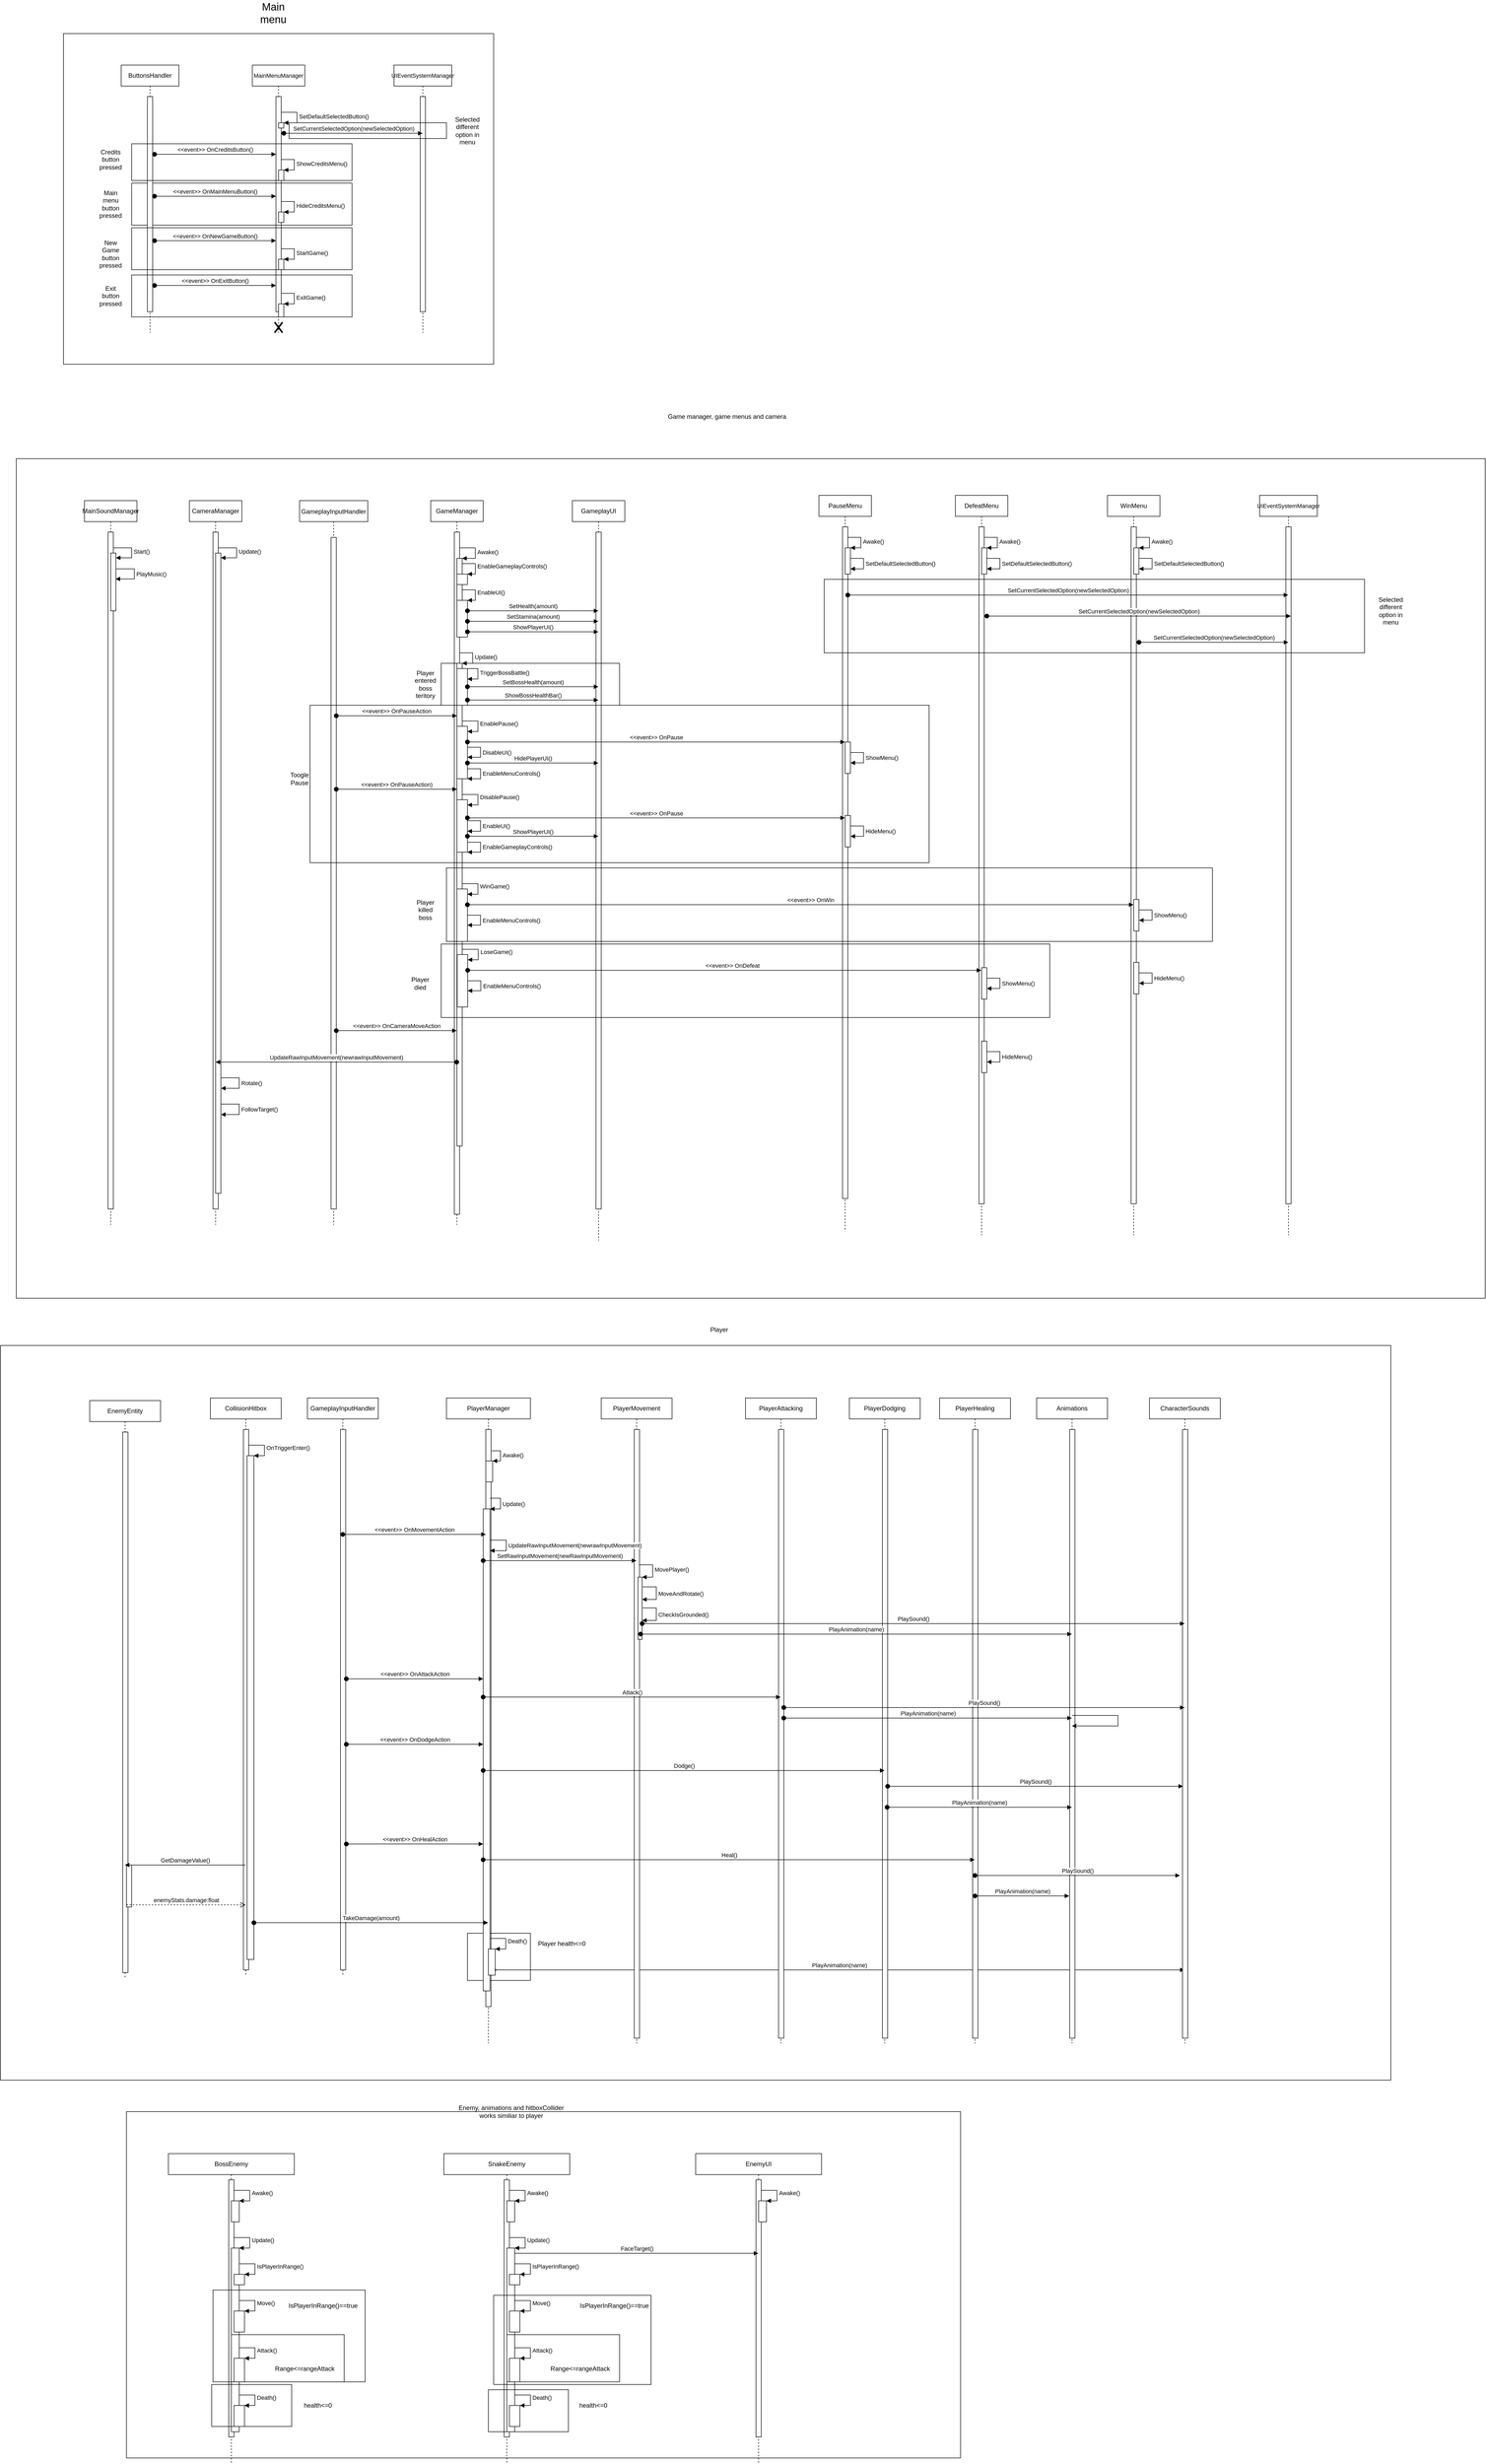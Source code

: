 <mxfile version="14.0.5" type="device"><diagram id="kgpKYQtTHZ0yAKxKKP6v" name="Page-1"><mxGraphModel dx="3731" dy="2234" grid="1" gridSize="10" guides="1" tooltips="1" connect="1" arrows="1" fold="1" page="1" pageScale="1" pageWidth="850" pageHeight="1100" math="0" shadow="0"><root><mxCell id="0"/><mxCell id="1" parent="0"/><mxCell id="jVnhPZm6isUJSU04D5P0-92" value="" style="rounded=0;whiteSpace=wrap;html=1;fillColor=none;" parent="1" vertex="1"><mxGeometry x="-1530" y="-150" width="820" height="630" as="geometry"/></mxCell><mxCell id="jVnhPZm6isUJSU04D5P0-443" value="" style="rounded=0;whiteSpace=wrap;html=1;fillColor=none;" parent="1" vertex="1"><mxGeometry x="-1650" y="2350" width="2650" height="1400" as="geometry"/></mxCell><mxCell id="jVnhPZm6isUJSU04D5P0-483" value="" style="rounded=0;whiteSpace=wrap;html=1;fillColor=none;" parent="1" vertex="1"><mxGeometry x="-1410" y="3810" width="1590" height="660" as="geometry"/></mxCell><mxCell id="jVnhPZm6isUJSU04D5P0-1" value="&lt;font style=&quot;font-size: 11px&quot;&gt;MainMenuManager&lt;/font&gt;" style="shape=umlLifeline;perimeter=lifelinePerimeter;whiteSpace=wrap;html=1;container=1;collapsible=0;recursiveResize=0;outlineConnect=0;" parent="1" vertex="1"><mxGeometry x="-1170" y="-90" width="100" height="510" as="geometry"/></mxCell><mxCell id="jVnhPZm6isUJSU04D5P0-2" value="" style="html=1;points=[];perimeter=orthogonalPerimeter;" parent="jVnhPZm6isUJSU04D5P0-1" vertex="1"><mxGeometry x="45" y="60" width="10" height="410" as="geometry"/></mxCell><mxCell id="jVnhPZm6isUJSU04D5P0-10" value="SetDefaultSelectedButton()" style="edgeStyle=orthogonalEdgeStyle;html=1;align=left;spacingLeft=2;endArrow=block;rounded=0;entryX=1;entryY=0;" parent="jVnhPZm6isUJSU04D5P0-1" source="jVnhPZm6isUJSU04D5P0-2" target="jVnhPZm6isUJSU04D5P0-9" edge="1"><mxGeometry relative="1" as="geometry"><mxPoint x="60" y="90" as="sourcePoint"/><Array as="points"><mxPoint x="85" y="90"/><mxPoint x="85" y="110"/></Array></mxGeometry></mxCell><mxCell id="jVnhPZm6isUJSU04D5P0-9" value="" style="html=1;points=[];perimeter=orthogonalPerimeter;" parent="jVnhPZm6isUJSU04D5P0-1" vertex="1"><mxGeometry x="50" y="110" width="10" height="10" as="geometry"/></mxCell><mxCell id="jVnhPZm6isUJSU04D5P0-11" value="" style="html=1;points=[];perimeter=orthogonalPerimeter;" parent="jVnhPZm6isUJSU04D5P0-1" vertex="1"><mxGeometry x="50" y="200" width="10" height="20" as="geometry"/></mxCell><mxCell id="jVnhPZm6isUJSU04D5P0-12" value="ShowCreditsMenu()" style="edgeStyle=orthogonalEdgeStyle;html=1;align=left;spacingLeft=2;endArrow=block;rounded=0;entryX=1;entryY=0;" parent="jVnhPZm6isUJSU04D5P0-1" target="jVnhPZm6isUJSU04D5P0-11" edge="1"><mxGeometry relative="1" as="geometry"><mxPoint x="55" y="180.0" as="sourcePoint"/><Array as="points"><mxPoint x="80" y="180"/><mxPoint x="80" y="200"/></Array></mxGeometry></mxCell><mxCell id="jVnhPZm6isUJSU04D5P0-13" value="" style="html=1;points=[];perimeter=orthogonalPerimeter;" parent="jVnhPZm6isUJSU04D5P0-1" vertex="1"><mxGeometry x="50" y="280" width="10" height="20" as="geometry"/></mxCell><mxCell id="jVnhPZm6isUJSU04D5P0-14" value="HideCreditsMenu()" style="edgeStyle=orthogonalEdgeStyle;html=1;align=left;spacingLeft=2;endArrow=block;rounded=0;entryX=1;entryY=0;" parent="jVnhPZm6isUJSU04D5P0-1" target="jVnhPZm6isUJSU04D5P0-13" edge="1"><mxGeometry relative="1" as="geometry"><mxPoint x="55" y="260" as="sourcePoint"/><Array as="points"><mxPoint x="80" y="260"/></Array></mxGeometry></mxCell><mxCell id="jVnhPZm6isUJSU04D5P0-15" value="" style="html=1;points=[];perimeter=orthogonalPerimeter;" parent="jVnhPZm6isUJSU04D5P0-1" vertex="1"><mxGeometry x="50" y="370" width="10" height="20" as="geometry"/></mxCell><mxCell id="jVnhPZm6isUJSU04D5P0-16" value="StartGame()" style="edgeStyle=orthogonalEdgeStyle;html=1;align=left;spacingLeft=2;endArrow=block;rounded=0;entryX=1;entryY=0;" parent="jVnhPZm6isUJSU04D5P0-1" target="jVnhPZm6isUJSU04D5P0-15" edge="1"><mxGeometry relative="1" as="geometry"><mxPoint x="55" y="350" as="sourcePoint"/><Array as="points"><mxPoint x="80" y="350"/></Array></mxGeometry></mxCell><mxCell id="jVnhPZm6isUJSU04D5P0-19" value="" style="html=1;points=[];perimeter=orthogonalPerimeter;" parent="jVnhPZm6isUJSU04D5P0-1" vertex="1"><mxGeometry x="50" y="455" width="10" height="25" as="geometry"/></mxCell><mxCell id="jVnhPZm6isUJSU04D5P0-20" value="ExitGame()" style="edgeStyle=orthogonalEdgeStyle;html=1;align=left;spacingLeft=2;endArrow=block;rounded=0;entryX=1;entryY=0;" parent="jVnhPZm6isUJSU04D5P0-1" target="jVnhPZm6isUJSU04D5P0-19" edge="1"><mxGeometry relative="1" as="geometry"><mxPoint x="55" y="435" as="sourcePoint"/><Array as="points"><mxPoint x="80" y="435"/></Array></mxGeometry></mxCell><mxCell id="jVnhPZm6isUJSU04D5P0-72" value="" style="shape=umlDestroy;whiteSpace=wrap;html=1;strokeWidth=3;" parent="jVnhPZm6isUJSU04D5P0-1" vertex="1"><mxGeometry x="42.5" y="490" width="15" height="20" as="geometry"/></mxCell><mxCell id="jVnhPZm6isUJSU04D5P0-77" value="" style="rounded=0;whiteSpace=wrap;html=1;fillColor=none;" parent="1" vertex="1"><mxGeometry x="-1400" y="135" width="420" height="80" as="geometry"/></mxCell><mxCell id="jVnhPZm6isUJSU04D5P0-21" value="ButtonsHandler" style="shape=umlLifeline;perimeter=lifelinePerimeter;whiteSpace=wrap;html=1;container=1;collapsible=0;recursiveResize=0;outlineConnect=0;" parent="1" vertex="1"><mxGeometry x="-1420" y="-90" width="110" height="510" as="geometry"/></mxCell><mxCell id="jVnhPZm6isUJSU04D5P0-22" value="" style="html=1;points=[];perimeter=orthogonalPerimeter;" parent="jVnhPZm6isUJSU04D5P0-21" vertex="1"><mxGeometry x="50" y="60" width="10" height="410" as="geometry"/></mxCell><mxCell id="jVnhPZm6isUJSU04D5P0-70" value="&amp;lt;&amp;lt;event&amp;gt;&amp;gt; OnNewGameButton()" style="html=1;verticalAlign=bottom;startArrow=oval;endArrow=block;startSize=8;exitX=1.348;exitY=0.373;exitDx=0;exitDy=0;exitPerimeter=0;" parent="1" edge="1"><mxGeometry relative="1" as="geometry"><mxPoint x="-1356.52" y="244.66" as="sourcePoint"/><mxPoint x="-1125" y="244.66" as="targetPoint"/></mxGeometry></mxCell><mxCell id="jVnhPZm6isUJSU04D5P0-71" value="&amp;lt;&amp;lt;event&amp;gt;&amp;gt; OnExitButton()" style="html=1;verticalAlign=bottom;startArrow=oval;endArrow=block;startSize=8;exitX=1.348;exitY=0.373;exitDx=0;exitDy=0;exitPerimeter=0;" parent="1" edge="1"><mxGeometry relative="1" as="geometry"><mxPoint x="-1356.52" y="330.0" as="sourcePoint"/><mxPoint x="-1125" y="330.0" as="targetPoint"/></mxGeometry></mxCell><mxCell id="jVnhPZm6isUJSU04D5P0-73" value="&amp;lt;&amp;lt;event&amp;gt;&amp;gt; OnMainMenuButton()" style="html=1;verticalAlign=bottom;startArrow=oval;endArrow=block;startSize=8;exitX=1.348;exitY=0.373;exitDx=0;exitDy=0;exitPerimeter=0;" parent="1" edge="1"><mxGeometry relative="1" as="geometry"><mxPoint x="-1356.52" y="160.0" as="sourcePoint"/><mxPoint x="-1125" y="160.0" as="targetPoint"/></mxGeometry></mxCell><mxCell id="jVnhPZm6isUJSU04D5P0-78" value="" style="rounded=0;whiteSpace=wrap;html=1;fillColor=none;" parent="1" vertex="1"><mxGeometry x="-1400" y="220" width="420" height="80" as="geometry"/></mxCell><mxCell id="jVnhPZm6isUJSU04D5P0-79" value="" style="rounded=0;whiteSpace=wrap;html=1;fillColor=none;" parent="1" vertex="1"><mxGeometry x="-1400" y="310" width="420" height="80" as="geometry"/></mxCell><mxCell id="jVnhPZm6isUJSU04D5P0-80" value="" style="rounded=0;whiteSpace=wrap;html=1;fillColor=none;" parent="1" vertex="1"><mxGeometry x="-1400" y="60" width="420" height="70" as="geometry"/></mxCell><mxCell id="jVnhPZm6isUJSU04D5P0-81" value="Credits button pressed" style="text;html=1;strokeColor=none;fillColor=none;align=center;verticalAlign=middle;whiteSpace=wrap;rounded=0;" parent="1" vertex="1"><mxGeometry x="-1460" y="80" width="40" height="20" as="geometry"/></mxCell><mxCell id="jVnhPZm6isUJSU04D5P0-82" value="Main menu button pressed" style="text;html=1;strokeColor=none;fillColor=none;align=center;verticalAlign=middle;whiteSpace=wrap;rounded=0;" parent="1" vertex="1"><mxGeometry x="-1460" y="165" width="40" height="20" as="geometry"/></mxCell><mxCell id="jVnhPZm6isUJSU04D5P0-83" value="New Game button pressed" style="text;html=1;strokeColor=none;fillColor=none;align=center;verticalAlign=middle;whiteSpace=wrap;rounded=0;" parent="1" vertex="1"><mxGeometry x="-1460" y="260" width="40" height="20" as="geometry"/></mxCell><mxCell id="jVnhPZm6isUJSU04D5P0-84" value="Exit button pressed" style="text;html=1;strokeColor=none;fillColor=none;align=center;verticalAlign=middle;whiteSpace=wrap;rounded=0;" parent="1" vertex="1"><mxGeometry x="-1460" y="340" width="40" height="20" as="geometry"/></mxCell><mxCell id="jVnhPZm6isUJSU04D5P0-86" value="&amp;lt;&amp;lt;event&amp;gt;&amp;gt; OnCreditsButton()" style="html=1;verticalAlign=bottom;startArrow=oval;endArrow=block;startSize=8;exitX=1.348;exitY=0.373;exitDx=0;exitDy=0;exitPerimeter=0;" parent="1" edge="1"><mxGeometry relative="1" as="geometry"><mxPoint x="-1356.52" y="80.0" as="sourcePoint"/><mxPoint x="-1125" y="80.0" as="targetPoint"/></mxGeometry></mxCell><mxCell id="jVnhPZm6isUJSU04D5P0-87" value="&lt;font style=&quot;font-size: 11px&quot;&gt;UIEventSystemManager&lt;/font&gt;" style="shape=umlLifeline;perimeter=lifelinePerimeter;whiteSpace=wrap;html=1;container=1;collapsible=0;recursiveResize=0;outlineConnect=0;" parent="1" vertex="1"><mxGeometry x="-900" y="-90" width="110" height="510" as="geometry"/></mxCell><mxCell id="jVnhPZm6isUJSU04D5P0-88" value="" style="html=1;points=[];perimeter=orthogonalPerimeter;" parent="jVnhPZm6isUJSU04D5P0-87" vertex="1"><mxGeometry x="50" y="60" width="10" height="410" as="geometry"/></mxCell><mxCell id="jVnhPZm6isUJSU04D5P0-89" value="SetCurrentSelectedOption(newSelectedOption)" style="html=1;verticalAlign=bottom;startArrow=oval;endArrow=block;startSize=8;" parent="1" target="jVnhPZm6isUJSU04D5P0-87" edge="1"><mxGeometry relative="1" as="geometry"><mxPoint x="-1110" y="40" as="sourcePoint"/><mxPoint x="-850" y="40" as="targetPoint"/><Array as="points"><mxPoint x="-920" y="40"/></Array></mxGeometry></mxCell><mxCell id="jVnhPZm6isUJSU04D5P0-90" value="" style="rounded=0;whiteSpace=wrap;html=1;fillColor=none;" parent="1" vertex="1"><mxGeometry x="-1100" y="20" width="300" height="30" as="geometry"/></mxCell><mxCell id="jVnhPZm6isUJSU04D5P0-91" value="Selected different option in menu" style="text;html=1;strokeColor=none;fillColor=none;align=center;verticalAlign=middle;whiteSpace=wrap;rounded=0;" parent="1" vertex="1"><mxGeometry x="-780" y="25" width="40" height="20" as="geometry"/></mxCell><mxCell id="jVnhPZm6isUJSU04D5P0-93" value="&lt;font style=&quot;font-size: 20px&quot;&gt;Main menu&lt;/font&gt;" style="text;html=1;strokeColor=none;fillColor=none;align=center;verticalAlign=middle;whiteSpace=wrap;rounded=0;" parent="1" vertex="1"><mxGeometry x="-1150" y="-200" width="40" height="20" as="geometry"/></mxCell><mxCell id="jVnhPZm6isUJSU04D5P0-96" value="GameplayInputHandler" style="shape=umlLifeline;perimeter=lifelinePerimeter;container=1;collapsible=0;recursiveResize=0;rounded=0;shadow=0;strokeWidth=1;" parent="1" vertex="1"><mxGeometry x="-1080" y="740" width="130" height="1380" as="geometry"/></mxCell><mxCell id="jVnhPZm6isUJSU04D5P0-97" value="" style="points=[];perimeter=orthogonalPerimeter;rounded=0;shadow=0;strokeWidth=1;" parent="jVnhPZm6isUJSU04D5P0-96" vertex="1"><mxGeometry x="60" y="70" width="10" height="1280" as="geometry"/></mxCell><mxCell id="jVnhPZm6isUJSU04D5P0-119" value="GameManager" style="shape=umlLifeline;perimeter=lifelinePerimeter;whiteSpace=wrap;html=1;container=1;collapsible=0;recursiveResize=0;outlineConnect=0;" parent="1" vertex="1"><mxGeometry x="-830" y="740" width="100" height="1380" as="geometry"/></mxCell><mxCell id="jVnhPZm6isUJSU04D5P0-120" value="" style="html=1;points=[];perimeter=orthogonalPerimeter;" parent="jVnhPZm6isUJSU04D5P0-119" vertex="1"><mxGeometry x="45" y="60" width="10" height="1300" as="geometry"/></mxCell><mxCell id="jVnhPZm6isUJSU04D5P0-121" value="Awake()" style="edgeStyle=orthogonalEdgeStyle;html=1;align=left;spacingLeft=2;endArrow=block;rounded=0;entryX=1;entryY=0;" parent="jVnhPZm6isUJSU04D5P0-119" source="jVnhPZm6isUJSU04D5P0-120" target="jVnhPZm6isUJSU04D5P0-122" edge="1"><mxGeometry relative="1" as="geometry"><mxPoint x="60" y="90" as="sourcePoint"/><Array as="points"><mxPoint x="85" y="90"/><mxPoint x="85" y="110"/></Array></mxGeometry></mxCell><mxCell id="jVnhPZm6isUJSU04D5P0-122" value="" style="html=1;points=[];perimeter=orthogonalPerimeter;" parent="jVnhPZm6isUJSU04D5P0-119" vertex="1"><mxGeometry x="50" y="110" width="10" height="150" as="geometry"/></mxCell><mxCell id="jVnhPZm6isUJSU04D5P0-123" value="" style="html=1;points=[];perimeter=orthogonalPerimeter;" parent="jVnhPZm6isUJSU04D5P0-119" vertex="1"><mxGeometry x="50" y="310" width="10" height="920" as="geometry"/></mxCell><mxCell id="jVnhPZm6isUJSU04D5P0-124" value="Update()" style="edgeStyle=orthogonalEdgeStyle;html=1;align=left;spacingLeft=2;endArrow=block;rounded=0;entryX=1;entryY=0;" parent="jVnhPZm6isUJSU04D5P0-119" source="jVnhPZm6isUJSU04D5P0-120" target="jVnhPZm6isUJSU04D5P0-123" edge="1"><mxGeometry relative="1" as="geometry"><mxPoint x="60" y="170" as="sourcePoint"/><Array as="points"><mxPoint x="80" y="290"/><mxPoint x="80" y="310"/></Array></mxGeometry></mxCell><mxCell id="jVnhPZm6isUJSU04D5P0-285" value="" style="html=1;points=[];perimeter=orthogonalPerimeter;" parent="jVnhPZm6isUJSU04D5P0-119" vertex="1"><mxGeometry x="50" y="740" width="20" height="100" as="geometry"/></mxCell><mxCell id="jVnhPZm6isUJSU04D5P0-286" value="WinGame()" style="edgeStyle=orthogonalEdgeStyle;html=1;align=left;spacingLeft=2;endArrow=block;rounded=0;" parent="jVnhPZm6isUJSU04D5P0-119" target="jVnhPZm6isUJSU04D5P0-285" edge="1"><mxGeometry relative="1" as="geometry"><mxPoint x="60" y="730" as="sourcePoint"/><Array as="points"><mxPoint x="90" y="730"/><mxPoint x="90" y="750"/></Array><mxPoint x="61" y="750" as="targetPoint"/></mxGeometry></mxCell><mxCell id="jVnhPZm6isUJSU04D5P0-288" value="EnableMenuControls()" style="edgeStyle=orthogonalEdgeStyle;html=1;align=left;spacingLeft=2;endArrow=block;rounded=0;" parent="jVnhPZm6isUJSU04D5P0-119" edge="1"><mxGeometry relative="1" as="geometry"><mxPoint x="70" y="790.0" as="sourcePoint"/><Array as="points"><mxPoint x="95" y="790"/><mxPoint x="95" y="809"/></Array><mxPoint x="70" y="809.0" as="targetPoint"/></mxGeometry></mxCell><mxCell id="jVnhPZm6isUJSU04D5P0-143" value="EnableGameplayControls()" style="edgeStyle=orthogonalEdgeStyle;html=1;align=left;spacingLeft=2;endArrow=block;rounded=0;entryX=1;entryY=0;" parent="1" target="jVnhPZm6isUJSU04D5P0-144" edge="1"><mxGeometry relative="1" as="geometry"><mxPoint x="-770" y="860" as="sourcePoint"/><Array as="points"><mxPoint x="-745" y="859.99"/><mxPoint x="-745" y="879.99"/></Array></mxGeometry></mxCell><mxCell id="jVnhPZm6isUJSU04D5P0-144" value="" style="html=1;points=[];perimeter=orthogonalPerimeter;" parent="1" vertex="1"><mxGeometry x="-780" y="879.99" width="20" height="20.01" as="geometry"/></mxCell><mxCell id="jVnhPZm6isUJSU04D5P0-145" value="EnableUI()" style="edgeStyle=orthogonalEdgeStyle;html=1;align=left;spacingLeft=2;endArrow=block;rounded=0;entryX=1;entryY=0;" parent="1" target="jVnhPZm6isUJSU04D5P0-146" edge="1"><mxGeometry relative="1" as="geometry"><mxPoint x="-770" y="910" as="sourcePoint"/><Array as="points"><mxPoint x="-745" y="909.99"/><mxPoint x="-745" y="929.99"/></Array></mxGeometry></mxCell><mxCell id="jVnhPZm6isUJSU04D5P0-146" value="" style="html=1;points=[];perimeter=orthogonalPerimeter;" parent="1" vertex="1"><mxGeometry x="-780" y="929.99" width="20" height="70.01" as="geometry"/></mxCell><mxCell id="jVnhPZm6isUJSU04D5P0-147" value="GameplayUI" style="shape=umlLifeline;perimeter=lifelinePerimeter;whiteSpace=wrap;html=1;container=1;collapsible=0;recursiveResize=0;outlineConnect=0;" parent="1" vertex="1"><mxGeometry x="-560" y="740" width="100" height="1410" as="geometry"/></mxCell><mxCell id="jVnhPZm6isUJSU04D5P0-148" value="" style="html=1;points=[];perimeter=orthogonalPerimeter;" parent="jVnhPZm6isUJSU04D5P0-147" vertex="1"><mxGeometry x="45" y="60" width="10" height="1290" as="geometry"/></mxCell><mxCell id="jVnhPZm6isUJSU04D5P0-154" value="SetHealth(amount)" style="html=1;verticalAlign=bottom;startArrow=oval;endArrow=block;startSize=8;" parent="1" source="jVnhPZm6isUJSU04D5P0-146" target="jVnhPZm6isUJSU04D5P0-147" edge="1"><mxGeometry relative="1" as="geometry"><mxPoint x="-710" y="950" as="sourcePoint"/><mxPoint x="-650" y="950" as="targetPoint"/><Array as="points"><mxPoint x="-660" y="950"/></Array></mxGeometry></mxCell><mxCell id="jVnhPZm6isUJSU04D5P0-155" value="SetStamina(amount)" style="html=1;verticalAlign=bottom;startArrow=oval;endArrow=block;startSize=8;" parent="1" edge="1"><mxGeometry relative="1" as="geometry"><mxPoint x="-760.0" y="970" as="sourcePoint"/><mxPoint x="-510.5" y="970" as="targetPoint"/><Array as="points"><mxPoint x="-660" y="970"/></Array></mxGeometry></mxCell><mxCell id="jVnhPZm6isUJSU04D5P0-156" value="ShowPlayerUI()" style="html=1;verticalAlign=bottom;startArrow=oval;endArrow=block;startSize=8;" parent="1" edge="1"><mxGeometry relative="1" as="geometry"><mxPoint x="-760.0" y="990" as="sourcePoint"/><mxPoint x="-510.5" y="990" as="targetPoint"/><Array as="points"><mxPoint x="-660" y="990"/></Array></mxGeometry></mxCell><mxCell id="jVnhPZm6isUJSU04D5P0-158" value="" style="html=1;points=[];perimeter=orthogonalPerimeter;" parent="1" vertex="1"><mxGeometry x="-780" y="1060" width="20" height="70" as="geometry"/></mxCell><mxCell id="jVnhPZm6isUJSU04D5P0-159" value="SetBossHealth(amount)" style="html=1;verticalAlign=bottom;startArrow=oval;endArrow=block;startSize=8;" parent="1" edge="1"><mxGeometry relative="1" as="geometry"><mxPoint x="-760.0" y="1094.66" as="sourcePoint"/><mxPoint x="-510.5" y="1094.66" as="targetPoint"/><Array as="points"><mxPoint x="-660" y="1094.66"/></Array></mxGeometry></mxCell><mxCell id="jVnhPZm6isUJSU04D5P0-160" value="TriggerBossBattle()" style="edgeStyle=orthogonalEdgeStyle;html=1;align=left;spacingLeft=2;endArrow=block;rounded=0;entryX=1;entryY=0;" parent="1" edge="1"><mxGeometry relative="1" as="geometry"><mxPoint x="-765.03" y="1060" as="sourcePoint"/><Array as="points"><mxPoint x="-740.03" y="1060"/><mxPoint x="-740.03" y="1080"/></Array><mxPoint x="-760.03" y="1080" as="targetPoint"/></mxGeometry></mxCell><mxCell id="jVnhPZm6isUJSU04D5P0-161" value="ShowBossHealthBar()" style="html=1;verticalAlign=bottom;startArrow=oval;endArrow=block;startSize=8;" parent="1" edge="1"><mxGeometry relative="1" as="geometry"><mxPoint x="-760.0" y="1120.0" as="sourcePoint"/><mxPoint x="-510.5" y="1120.0" as="targetPoint"/><Array as="points"><mxPoint x="-660" y="1120"/></Array></mxGeometry></mxCell><mxCell id="jVnhPZm6isUJSU04D5P0-165" value="&amp;lt;&amp;lt;event&amp;gt;&amp;gt; OnPauseAction" style="html=1;verticalAlign=bottom;startArrow=oval;endArrow=block;startSize=8;" parent="1" edge="1"><mxGeometry relative="1" as="geometry"><mxPoint x="-1010" y="1150" as="sourcePoint"/><mxPoint x="-780" y="1150" as="targetPoint"/><Array as="points"><mxPoint x="-920" y="1150"/></Array></mxGeometry></mxCell><mxCell id="jVnhPZm6isUJSU04D5P0-168" value="PauseMenu" style="shape=umlLifeline;perimeter=lifelinePerimeter;whiteSpace=wrap;html=1;container=1;collapsible=0;recursiveResize=0;outlineConnect=0;" parent="1" vertex="1"><mxGeometry x="-90" y="730" width="100" height="1400" as="geometry"/></mxCell><mxCell id="jVnhPZm6isUJSU04D5P0-169" value="" style="html=1;points=[];perimeter=orthogonalPerimeter;" parent="jVnhPZm6isUJSU04D5P0-168" vertex="1"><mxGeometry x="45" y="60" width="10" height="1280" as="geometry"/></mxCell><mxCell id="jVnhPZm6isUJSU04D5P0-176" value="Awake()" style="edgeStyle=orthogonalEdgeStyle;html=1;align=left;spacingLeft=2;endArrow=block;rounded=0;entryX=1;entryY=0;" parent="jVnhPZm6isUJSU04D5P0-168" target="jVnhPZm6isUJSU04D5P0-175" edge="1"><mxGeometry relative="1" as="geometry"><mxPoint x="55" y="80" as="sourcePoint"/><Array as="points"><mxPoint x="80" y="80"/></Array></mxGeometry></mxCell><mxCell id="jVnhPZm6isUJSU04D5P0-175" value="" style="html=1;points=[];perimeter=orthogonalPerimeter;" parent="jVnhPZm6isUJSU04D5P0-168" vertex="1"><mxGeometry x="50" y="100" width="10" height="50" as="geometry"/></mxCell><mxCell id="jVnhPZm6isUJSU04D5P0-178" value="" style="html=1;points=[];perimeter=orthogonalPerimeter;" parent="jVnhPZm6isUJSU04D5P0-168" vertex="1"><mxGeometry x="50" y="470" width="10" height="60" as="geometry"/></mxCell><mxCell id="jVnhPZm6isUJSU04D5P0-179" value="ShowMenu()" style="edgeStyle=orthogonalEdgeStyle;html=1;align=left;spacingLeft=2;endArrow=block;rounded=0;entryX=1.017;entryY=0.661;entryDx=0;entryDy=0;entryPerimeter=0;" parent="jVnhPZm6isUJSU04D5P0-168" target="jVnhPZm6isUJSU04D5P0-178" edge="1"><mxGeometry relative="1" as="geometry"><mxPoint x="60" y="489.99" as="sourcePoint"/><Array as="points"><mxPoint x="85" y="490"/><mxPoint x="85" y="510"/></Array><mxPoint x="65" y="509.99" as="targetPoint"/></mxGeometry></mxCell><mxCell id="jVnhPZm6isUJSU04D5P0-170" value="" style="html=1;points=[];perimeter=orthogonalPerimeter;" parent="1" vertex="1"><mxGeometry x="-780" y="1170" width="20" height="100" as="geometry"/></mxCell><mxCell id="jVnhPZm6isUJSU04D5P0-164" value="EnablePause()" style="edgeStyle=orthogonalEdgeStyle;html=1;align=left;spacingLeft=2;endArrow=block;rounded=0;" parent="1" source="jVnhPZm6isUJSU04D5P0-123" target="jVnhPZm6isUJSU04D5P0-170" edge="1"><mxGeometry relative="1" as="geometry"><mxPoint x="-765.0" y="1160" as="sourcePoint"/><Array as="points"><mxPoint x="-740" y="1160"/><mxPoint x="-740" y="1180"/></Array><mxPoint x="-769" y="1180" as="targetPoint"/></mxGeometry></mxCell><mxCell id="jVnhPZm6isUJSU04D5P0-177" value="SetDefaultSelectedButton()" style="edgeStyle=orthogonalEdgeStyle;html=1;align=left;spacingLeft=2;endArrow=block;rounded=0;" parent="1" edge="1"><mxGeometry relative="1" as="geometry"><mxPoint x="-30" y="849.99" as="sourcePoint"/><Array as="points"><mxPoint x="-5" y="850"/><mxPoint x="-5" y="870"/></Array><mxPoint x="-30" y="870" as="targetPoint"/></mxGeometry></mxCell><mxCell id="jVnhPZm6isUJSU04D5P0-180" value="&amp;lt;&amp;lt;event&amp;gt;&amp;gt; OnPauseAction)" style="html=1;verticalAlign=bottom;startArrow=oval;endArrow=block;startSize=8;" parent="1" edge="1"><mxGeometry relative="1" as="geometry"><mxPoint x="-1010" y="1290" as="sourcePoint"/><mxPoint x="-780" y="1290" as="targetPoint"/><Array as="points"><mxPoint x="-920" y="1290"/></Array></mxGeometry></mxCell><mxCell id="jVnhPZm6isUJSU04D5P0-181" value="" style="html=1;points=[];perimeter=orthogonalPerimeter;" parent="1" vertex="1"><mxGeometry x="-780" y="1310" width="20" height="100" as="geometry"/></mxCell><mxCell id="jVnhPZm6isUJSU04D5P0-182" value="DisablePause()" style="edgeStyle=orthogonalEdgeStyle;html=1;align=left;spacingLeft=2;endArrow=block;rounded=0;" parent="1" target="jVnhPZm6isUJSU04D5P0-181" edge="1"><mxGeometry relative="1" as="geometry"><mxPoint x="-770" y="1300" as="sourcePoint"/><Array as="points"><mxPoint x="-740" y="1300"/><mxPoint x="-740" y="1320"/></Array><mxPoint x="-769" y="1320" as="targetPoint"/></mxGeometry></mxCell><mxCell id="jVnhPZm6isUJSU04D5P0-184" value="" style="html=1;points=[];perimeter=orthogonalPerimeter;" parent="1" vertex="1"><mxGeometry x="-40" y="1340" width="10" height="60" as="geometry"/></mxCell><mxCell id="jVnhPZm6isUJSU04D5P0-185" value="HideMenu()" style="edgeStyle=orthogonalEdgeStyle;html=1;align=left;spacingLeft=2;endArrow=block;rounded=0;entryX=1.017;entryY=0.661;entryDx=0;entryDy=0;entryPerimeter=0;" parent="1" target="jVnhPZm6isUJSU04D5P0-184" edge="1"><mxGeometry relative="1" as="geometry"><mxPoint x="-30" y="1359.99" as="sourcePoint"/><Array as="points"><mxPoint x="-5" y="1360"/><mxPoint x="-5" y="1380"/></Array><mxPoint x="315" y="639.99" as="targetPoint"/></mxGeometry></mxCell><mxCell id="jVnhPZm6isUJSU04D5P0-186" value="DisableUI()" style="edgeStyle=orthogonalEdgeStyle;html=1;align=left;spacingLeft=2;endArrow=block;rounded=0;" parent="1" edge="1"><mxGeometry relative="1" as="geometry"><mxPoint x="-760" y="1210" as="sourcePoint"/><Array as="points"><mxPoint x="-735" y="1210"/><mxPoint x="-735" y="1229"/></Array><mxPoint x="-760" y="1229" as="targetPoint"/></mxGeometry></mxCell><mxCell id="jVnhPZm6isUJSU04D5P0-190" value="EnableUI()" style="edgeStyle=orthogonalEdgeStyle;html=1;align=left;spacingLeft=2;endArrow=block;rounded=0;" parent="1" edge="1"><mxGeometry relative="1" as="geometry"><mxPoint x="-760.0" y="1350" as="sourcePoint"/><Array as="points"><mxPoint x="-735" y="1350"/><mxPoint x="-735" y="1370"/></Array><mxPoint x="-760" y="1370" as="targetPoint"/></mxGeometry></mxCell><mxCell id="jVnhPZm6isUJSU04D5P0-191" value="ShowPlayerUI()" style="html=1;verticalAlign=bottom;startArrow=oval;endArrow=block;startSize=8;" parent="1" edge="1"><mxGeometry relative="1" as="geometry"><mxPoint x="-760" y="1379.5" as="sourcePoint"/><mxPoint x="-510.5" y="1379.5" as="targetPoint"/><Array as="points"><mxPoint x="-660" y="1379.5"/></Array></mxGeometry></mxCell><mxCell id="jVnhPZm6isUJSU04D5P0-192" value="HidePlayerUI()" style="html=1;verticalAlign=bottom;startArrow=oval;endArrow=block;startSize=8;" parent="1" edge="1"><mxGeometry relative="1" as="geometry"><mxPoint x="-760" y="1240" as="sourcePoint"/><mxPoint x="-510.5" y="1240" as="targetPoint"/><Array as="points"><mxPoint x="-660" y="1240"/></Array></mxGeometry></mxCell><mxCell id="jVnhPZm6isUJSU04D5P0-193" value="EnableMenuControls()" style="edgeStyle=orthogonalEdgeStyle;html=1;align=left;spacingLeft=2;endArrow=block;rounded=0;" parent="1" edge="1"><mxGeometry relative="1" as="geometry"><mxPoint x="-760" y="1250.97" as="sourcePoint"/><Array as="points"><mxPoint x="-735" y="1250.97"/><mxPoint x="-735" y="1269.97"/></Array><mxPoint x="-760" y="1269.97" as="targetPoint"/></mxGeometry></mxCell><mxCell id="jVnhPZm6isUJSU04D5P0-194" value="EnableGameplayControls()" style="edgeStyle=orthogonalEdgeStyle;html=1;align=left;spacingLeft=2;endArrow=block;rounded=0;" parent="1" edge="1"><mxGeometry relative="1" as="geometry"><mxPoint x="-760" y="1390.97" as="sourcePoint"/><Array as="points"><mxPoint x="-735" y="1390.97"/><mxPoint x="-735" y="1409.97"/></Array><mxPoint x="-760" y="1409.97" as="targetPoint"/></mxGeometry></mxCell><mxCell id="jVnhPZm6isUJSU04D5P0-195" value="DefeatMenu" style="shape=umlLifeline;perimeter=lifelinePerimeter;whiteSpace=wrap;html=1;container=1;collapsible=0;recursiveResize=0;outlineConnect=0;" parent="1" vertex="1"><mxGeometry x="170" y="730" width="100" height="1410" as="geometry"/></mxCell><mxCell id="jVnhPZm6isUJSU04D5P0-196" value="" style="html=1;points=[];perimeter=orthogonalPerimeter;" parent="jVnhPZm6isUJSU04D5P0-195" vertex="1"><mxGeometry x="45" y="60" width="10" height="1290" as="geometry"/></mxCell><mxCell id="jVnhPZm6isUJSU04D5P0-197" value="Awake()" style="edgeStyle=orthogonalEdgeStyle;html=1;align=left;spacingLeft=2;endArrow=block;rounded=0;entryX=1;entryY=0;" parent="jVnhPZm6isUJSU04D5P0-195" target="jVnhPZm6isUJSU04D5P0-198" edge="1"><mxGeometry relative="1" as="geometry"><mxPoint x="55" y="80" as="sourcePoint"/><Array as="points"><mxPoint x="80" y="80"/></Array></mxGeometry></mxCell><mxCell id="jVnhPZm6isUJSU04D5P0-198" value="" style="html=1;points=[];perimeter=orthogonalPerimeter;" parent="jVnhPZm6isUJSU04D5P0-195" vertex="1"><mxGeometry x="50" y="100" width="10" height="50" as="geometry"/></mxCell><mxCell id="jVnhPZm6isUJSU04D5P0-199" value="" style="html=1;points=[];perimeter=orthogonalPerimeter;" parent="jVnhPZm6isUJSU04D5P0-195" vertex="1"><mxGeometry x="50" y="900" width="10" height="60" as="geometry"/></mxCell><mxCell id="jVnhPZm6isUJSU04D5P0-200" value="ShowMenu()" style="edgeStyle=orthogonalEdgeStyle;html=1;align=left;spacingLeft=2;endArrow=block;rounded=0;entryX=1.017;entryY=0.661;entryDx=0;entryDy=0;entryPerimeter=0;" parent="jVnhPZm6isUJSU04D5P0-195" target="jVnhPZm6isUJSU04D5P0-199" edge="1"><mxGeometry relative="1" as="geometry"><mxPoint x="60" y="919.99" as="sourcePoint"/><Array as="points"><mxPoint x="85" y="920"/><mxPoint x="85" y="940"/></Array><mxPoint x="65" y="939.99" as="targetPoint"/></mxGeometry></mxCell><mxCell id="jVnhPZm6isUJSU04D5P0-201" value="SetDefaultSelectedButton()" style="edgeStyle=orthogonalEdgeStyle;html=1;align=left;spacingLeft=2;endArrow=block;rounded=0;" parent="1" edge="1"><mxGeometry relative="1" as="geometry"><mxPoint x="230" y="849.99" as="sourcePoint"/><Array as="points"><mxPoint x="255" y="850"/><mxPoint x="255" y="870"/></Array><mxPoint x="230" y="870" as="targetPoint"/></mxGeometry></mxCell><mxCell id="jVnhPZm6isUJSU04D5P0-202" value="" style="html=1;points=[];perimeter=orthogonalPerimeter;" parent="1" vertex="1"><mxGeometry x="220" y="1770" width="10" height="60" as="geometry"/></mxCell><mxCell id="jVnhPZm6isUJSU04D5P0-203" value="HideMenu()" style="edgeStyle=orthogonalEdgeStyle;html=1;align=left;spacingLeft=2;endArrow=block;rounded=0;entryX=1.017;entryY=0.661;entryDx=0;entryDy=0;entryPerimeter=0;" parent="1" target="jVnhPZm6isUJSU04D5P0-202" edge="1"><mxGeometry relative="1" as="geometry"><mxPoint x="230" y="1789.99" as="sourcePoint"/><Array as="points"><mxPoint x="255" y="1790"/><mxPoint x="255" y="1810"/></Array><mxPoint x="575" y="1069.99" as="targetPoint"/></mxGeometry></mxCell><mxCell id="jVnhPZm6isUJSU04D5P0-252" value="WinMenu" style="shape=umlLifeline;perimeter=lifelinePerimeter;whiteSpace=wrap;html=1;container=1;collapsible=0;recursiveResize=0;outlineConnect=0;" parent="1" vertex="1"><mxGeometry x="460" y="730" width="100" height="1410" as="geometry"/></mxCell><mxCell id="jVnhPZm6isUJSU04D5P0-253" value="" style="html=1;points=[];perimeter=orthogonalPerimeter;" parent="jVnhPZm6isUJSU04D5P0-252" vertex="1"><mxGeometry x="45" y="60" width="10" height="1290" as="geometry"/></mxCell><mxCell id="jVnhPZm6isUJSU04D5P0-254" value="Awake()" style="edgeStyle=orthogonalEdgeStyle;html=1;align=left;spacingLeft=2;endArrow=block;rounded=0;entryX=1;entryY=0;" parent="jVnhPZm6isUJSU04D5P0-252" target="jVnhPZm6isUJSU04D5P0-255" edge="1"><mxGeometry relative="1" as="geometry"><mxPoint x="55" y="80" as="sourcePoint"/><Array as="points"><mxPoint x="80" y="80"/></Array></mxGeometry></mxCell><mxCell id="jVnhPZm6isUJSU04D5P0-255" value="" style="html=1;points=[];perimeter=orthogonalPerimeter;" parent="jVnhPZm6isUJSU04D5P0-252" vertex="1"><mxGeometry x="50" y="100" width="10" height="50" as="geometry"/></mxCell><mxCell id="jVnhPZm6isUJSU04D5P0-256" value="" style="html=1;points=[];perimeter=orthogonalPerimeter;" parent="jVnhPZm6isUJSU04D5P0-252" vertex="1"><mxGeometry x="50" y="770" width="10" height="60" as="geometry"/></mxCell><mxCell id="jVnhPZm6isUJSU04D5P0-257" value="ShowMenu()" style="edgeStyle=orthogonalEdgeStyle;html=1;align=left;spacingLeft=2;endArrow=block;rounded=0;entryX=1.017;entryY=0.661;entryDx=0;entryDy=0;entryPerimeter=0;" parent="jVnhPZm6isUJSU04D5P0-252" target="jVnhPZm6isUJSU04D5P0-256" edge="1"><mxGeometry relative="1" as="geometry"><mxPoint x="60" y="789.99" as="sourcePoint"/><Array as="points"><mxPoint x="85" y="790"/><mxPoint x="85" y="810"/></Array><mxPoint x="65" y="809.99" as="targetPoint"/></mxGeometry></mxCell><mxCell id="jVnhPZm6isUJSU04D5P0-258" value="SetDefaultSelectedButton()" style="edgeStyle=orthogonalEdgeStyle;html=1;align=left;spacingLeft=2;endArrow=block;rounded=0;" parent="1" edge="1"><mxGeometry relative="1" as="geometry"><mxPoint x="520" y="849.99" as="sourcePoint"/><Array as="points"><mxPoint x="545" y="850"/><mxPoint x="545" y="870"/></Array><mxPoint x="520" y="870" as="targetPoint"/></mxGeometry></mxCell><mxCell id="jVnhPZm6isUJSU04D5P0-259" value="" style="html=1;points=[];perimeter=orthogonalPerimeter;" parent="1" vertex="1"><mxGeometry x="510" y="1620" width="10" height="60" as="geometry"/></mxCell><mxCell id="jVnhPZm6isUJSU04D5P0-260" value="HideMenu()" style="edgeStyle=orthogonalEdgeStyle;html=1;align=left;spacingLeft=2;endArrow=block;rounded=0;entryX=1.017;entryY=0.661;entryDx=0;entryDy=0;entryPerimeter=0;" parent="1" target="jVnhPZm6isUJSU04D5P0-259" edge="1"><mxGeometry relative="1" as="geometry"><mxPoint x="520" y="1639.99" as="sourcePoint"/><Array as="points"><mxPoint x="545" y="1640"/><mxPoint x="545" y="1660"/></Array><mxPoint x="865" y="919.99" as="targetPoint"/></mxGeometry></mxCell><mxCell id="jVnhPZm6isUJSU04D5P0-261" value="MainSoundManager" style="shape=umlLifeline;perimeter=lifelinePerimeter;whiteSpace=wrap;html=1;container=1;collapsible=0;recursiveResize=0;outlineConnect=0;" parent="1" vertex="1"><mxGeometry x="-1490" y="740" width="100" height="1380" as="geometry"/></mxCell><mxCell id="jVnhPZm6isUJSU04D5P0-262" value="" style="html=1;points=[];perimeter=orthogonalPerimeter;" parent="jVnhPZm6isUJSU04D5P0-261" vertex="1"><mxGeometry x="45" y="60" width="10" height="1290" as="geometry"/></mxCell><mxCell id="jVnhPZm6isUJSU04D5P0-264" value="" style="html=1;points=[];perimeter=orthogonalPerimeter;" parent="jVnhPZm6isUJSU04D5P0-261" vertex="1"><mxGeometry x="50" y="100" width="10" height="110" as="geometry"/></mxCell><mxCell id="jVnhPZm6isUJSU04D5P0-269" value="Start()" style="edgeStyle=orthogonalEdgeStyle;html=1;align=left;spacingLeft=2;endArrow=block;rounded=0;" parent="jVnhPZm6isUJSU04D5P0-261" source="jVnhPZm6isUJSU04D5P0-262" target="jVnhPZm6isUJSU04D5P0-264" edge="1"><mxGeometry relative="1" as="geometry"><mxPoint x="60" y="90" as="sourcePoint"/><Array as="points"><mxPoint x="90" y="90"/><mxPoint x="90" y="109"/></Array><mxPoint x="65" y="110" as="targetPoint"/></mxGeometry></mxCell><mxCell id="jVnhPZm6isUJSU04D5P0-183" value="&amp;lt;&amp;lt;event&amp;gt;&amp;gt; OnPause" style="html=1;verticalAlign=bottom;startArrow=oval;endArrow=block;startSize=8;" parent="1" target="jVnhPZm6isUJSU04D5P0-168" edge="1"><mxGeometry relative="1" as="geometry"><mxPoint x="-760" y="1344.58" as="sourcePoint"/><mxPoint x="-290.5" y="1344.58" as="targetPoint"/><Array as="points"><mxPoint x="-660" y="1344.58"/></Array></mxGeometry></mxCell><mxCell id="jVnhPZm6isUJSU04D5P0-171" value="&amp;lt;&amp;lt;event&amp;gt;&amp;gt; OnPause" style="html=1;verticalAlign=bottom;startArrow=oval;endArrow=block;startSize=8;" parent="1" target="jVnhPZm6isUJSU04D5P0-168" edge="1"><mxGeometry relative="1" as="geometry"><mxPoint x="-760" y="1200" as="sourcePoint"/><mxPoint x="-510.5" y="1200" as="targetPoint"/><Array as="points"><mxPoint x="-660" y="1200"/></Array></mxGeometry></mxCell><mxCell id="jVnhPZm6isUJSU04D5P0-270" value="PlayMusic()" style="edgeStyle=orthogonalEdgeStyle;html=1;align=left;spacingLeft=2;endArrow=block;rounded=0;entryX=0.933;entryY=0.448;entryDx=0;entryDy=0;entryPerimeter=0;" parent="1" target="jVnhPZm6isUJSU04D5P0-264" edge="1"><mxGeometry relative="1" as="geometry"><mxPoint x="-1430" y="870" as="sourcePoint"/><Array as="points"><mxPoint x="-1395" y="870"/><mxPoint x="-1395" y="889"/></Array><mxPoint x="-1425" y="889" as="targetPoint"/></mxGeometry></mxCell><mxCell id="jVnhPZm6isUJSU04D5P0-289" value="&amp;lt;&amp;lt;event&amp;gt;&amp;gt; OnWin" style="html=1;verticalAlign=bottom;startArrow=oval;endArrow=block;startSize=8;" parent="1" target="jVnhPZm6isUJSU04D5P0-252" edge="1"><mxGeometry x="0.03" relative="1" as="geometry"><mxPoint x="-760" y="1510" as="sourcePoint"/><mxPoint x="-510.5" y="1510" as="targetPoint"/><Array as="points"><mxPoint x="-660" y="1510"/></Array><mxPoint as="offset"/></mxGeometry></mxCell><mxCell id="jVnhPZm6isUJSU04D5P0-290" value="" style="html=1;points=[];perimeter=orthogonalPerimeter;" parent="1" vertex="1"><mxGeometry x="-779.5" y="1605" width="20" height="100" as="geometry"/></mxCell><mxCell id="jVnhPZm6isUJSU04D5P0-291" value="LoseGame()" style="edgeStyle=orthogonalEdgeStyle;html=1;align=left;spacingLeft=2;endArrow=block;rounded=0;" parent="1" target="jVnhPZm6isUJSU04D5P0-290" edge="1"><mxGeometry relative="1" as="geometry"><mxPoint x="-769.5" y="1595" as="sourcePoint"/><Array as="points"><mxPoint x="-739.5" y="1595"/><mxPoint x="-739.5" y="1615"/></Array><mxPoint x="61.5" y="875" as="targetPoint"/></mxGeometry></mxCell><mxCell id="jVnhPZm6isUJSU04D5P0-292" value="EnableMenuControls()" style="edgeStyle=orthogonalEdgeStyle;html=1;align=left;spacingLeft=2;endArrow=block;rounded=0;" parent="1" edge="1"><mxGeometry relative="1" as="geometry"><mxPoint x="-759.5" y="1655" as="sourcePoint"/><Array as="points"><mxPoint x="-734.5" y="1655"/><mxPoint x="-734.5" y="1674"/></Array><mxPoint x="-759.5" y="1674" as="targetPoint"/></mxGeometry></mxCell><mxCell id="jVnhPZm6isUJSU04D5P0-293" value="&amp;lt;&amp;lt;event&amp;gt;&amp;gt; OnDefeat" style="html=1;verticalAlign=bottom;startArrow=oval;endArrow=block;startSize=8;" parent="1" target="jVnhPZm6isUJSU04D5P0-195" edge="1"><mxGeometry x="0.03" relative="1" as="geometry"><mxPoint x="-759.5" y="1635" as="sourcePoint"/><mxPoint x="-20" y="1635" as="targetPoint"/><Array as="points"><mxPoint x="-659.5" y="1635"/></Array><mxPoint as="offset"/></mxGeometry></mxCell><mxCell id="jVnhPZm6isUJSU04D5P0-294" value="&lt;font style=&quot;font-size: 11px&quot;&gt;UIEventSystemManager&lt;/font&gt;" style="shape=umlLifeline;perimeter=lifelinePerimeter;whiteSpace=wrap;html=1;container=1;collapsible=0;recursiveResize=0;outlineConnect=0;" parent="1" vertex="1"><mxGeometry x="750" y="730" width="110" height="1410" as="geometry"/></mxCell><mxCell id="jVnhPZm6isUJSU04D5P0-295" value="" style="html=1;points=[];perimeter=orthogonalPerimeter;" parent="jVnhPZm6isUJSU04D5P0-294" vertex="1"><mxGeometry x="50" y="60" width="10" height="1290" as="geometry"/></mxCell><mxCell id="jVnhPZm6isUJSU04D5P0-296" value="Selected different option in menu" style="text;html=1;strokeColor=none;fillColor=none;align=center;verticalAlign=middle;whiteSpace=wrap;rounded=0;" parent="1" vertex="1"><mxGeometry x="980" y="940" width="40" height="20" as="geometry"/></mxCell><mxCell id="jVnhPZm6isUJSU04D5P0-297" value="SetCurrentSelectedOption(newSelectedOption)" style="html=1;verticalAlign=bottom;startArrow=oval;endArrow=block;startSize=8;" parent="1" source="jVnhPZm6isUJSU04D5P0-169" target="jVnhPZm6isUJSU04D5P0-294" edge="1"><mxGeometry relative="1" as="geometry"><mxPoint x="-30" y="919.99" as="sourcePoint"/><mxPoint x="219.5" y="919.99" as="targetPoint"/><Array as="points"><mxPoint x="70" y="919.99"/></Array></mxGeometry></mxCell><mxCell id="jVnhPZm6isUJSU04D5P0-299" value="SetCurrentSelectedOption(newSelectedOption)" style="html=1;verticalAlign=bottom;startArrow=oval;endArrow=block;startSize=8;" parent="1" edge="1"><mxGeometry relative="1" as="geometry"><mxPoint x="230" y="960" as="sourcePoint"/><mxPoint x="809.5" y="960.0" as="targetPoint"/><Array as="points"/></mxGeometry></mxCell><mxCell id="jVnhPZm6isUJSU04D5P0-300" value="SetCurrentSelectedOption(newSelectedOption)" style="html=1;verticalAlign=bottom;startArrow=oval;endArrow=block;startSize=8;" parent="1" edge="1"><mxGeometry relative="1" as="geometry"><mxPoint x="520" y="1010" as="sourcePoint"/><mxPoint x="804.75" y="1010" as="targetPoint"/><Array as="points"/></mxGeometry></mxCell><mxCell id="jVnhPZm6isUJSU04D5P0-302" value="" style="rounded=0;whiteSpace=wrap;html=1;fillColor=none;" parent="1" vertex="1"><mxGeometry x="-80" y="890" width="1030" height="140" as="geometry"/></mxCell><mxCell id="jVnhPZm6isUJSU04D5P0-303" value="" style="rounded=0;whiteSpace=wrap;html=1;fillColor=none;" parent="1" vertex="1"><mxGeometry x="-810" y="1050" width="340" height="80" as="geometry"/></mxCell><mxCell id="jVnhPZm6isUJSU04D5P0-311" value="" style="rounded=0;whiteSpace=wrap;html=1;fillColor=none;" parent="1" vertex="1"><mxGeometry x="-800" y="1440" width="1460" height="140" as="geometry"/></mxCell><mxCell id="jVnhPZm6isUJSU04D5P0-312" value="" style="rounded=0;whiteSpace=wrap;html=1;fillColor=none;" parent="1" vertex="1"><mxGeometry x="-810" y="1585" width="1160" height="140" as="geometry"/></mxCell><mxCell id="jVnhPZm6isUJSU04D5P0-313" value="Player entered boss teritory" style="text;html=1;strokeColor=none;fillColor=none;align=center;verticalAlign=middle;whiteSpace=wrap;rounded=0;" parent="1" vertex="1"><mxGeometry x="-860" y="1080" width="40" height="20" as="geometry"/></mxCell><mxCell id="jVnhPZm6isUJSU04D5P0-314" value="Toogle Pause" style="text;html=1;strokeColor=none;fillColor=none;align=center;verticalAlign=middle;whiteSpace=wrap;rounded=0;" parent="1" vertex="1"><mxGeometry x="-1100" y="1260" width="40" height="20" as="geometry"/></mxCell><mxCell id="jVnhPZm6isUJSU04D5P0-315" value="Player killed boss" style="text;html=1;strokeColor=none;fillColor=none;align=center;verticalAlign=middle;whiteSpace=wrap;rounded=0;" parent="1" vertex="1"><mxGeometry x="-860" y="1510" width="40" height="20" as="geometry"/></mxCell><mxCell id="jVnhPZm6isUJSU04D5P0-316" value="Player died" style="text;html=1;strokeColor=none;fillColor=none;align=center;verticalAlign=middle;whiteSpace=wrap;rounded=0;" parent="1" vertex="1"><mxGeometry x="-870" y="1650" width="40" height="20" as="geometry"/></mxCell><mxCell id="jVnhPZm6isUJSU04D5P0-349" value="CameraManager" style="shape=umlLifeline;perimeter=lifelinePerimeter;whiteSpace=wrap;html=1;container=1;collapsible=0;recursiveResize=0;outlineConnect=0;" parent="1" vertex="1"><mxGeometry x="-1290" y="740" width="100" height="1380" as="geometry"/></mxCell><mxCell id="jVnhPZm6isUJSU04D5P0-350" value="" style="html=1;points=[];perimeter=orthogonalPerimeter;" parent="jVnhPZm6isUJSU04D5P0-349" vertex="1"><mxGeometry x="45" y="60" width="10" height="1290" as="geometry"/></mxCell><mxCell id="jVnhPZm6isUJSU04D5P0-351" value="" style="html=1;points=[];perimeter=orthogonalPerimeter;" parent="jVnhPZm6isUJSU04D5P0-349" vertex="1"><mxGeometry x="50" y="100" width="10" height="1220" as="geometry"/></mxCell><mxCell id="jVnhPZm6isUJSU04D5P0-352" value="Update()" style="edgeStyle=orthogonalEdgeStyle;html=1;align=left;spacingLeft=2;endArrow=block;rounded=0;" parent="jVnhPZm6isUJSU04D5P0-349" source="jVnhPZm6isUJSU04D5P0-350" target="jVnhPZm6isUJSU04D5P0-351" edge="1"><mxGeometry relative="1" as="geometry"><mxPoint x="60" y="90" as="sourcePoint"/><Array as="points"><mxPoint x="90" y="90"/><mxPoint x="90" y="109"/></Array><mxPoint x="65" y="110" as="targetPoint"/></mxGeometry></mxCell><mxCell id="jVnhPZm6isUJSU04D5P0-354" value="UpdateRawInputMovement(newrawInputMovement)" style="html=1;verticalAlign=bottom;startArrow=oval;endArrow=block;startSize=8;" parent="1" source="jVnhPZm6isUJSU04D5P0-119" target="jVnhPZm6isUJSU04D5P0-349" edge="1"><mxGeometry relative="1" as="geometry"><mxPoint x="-1150" y="1450" as="sourcePoint"/><mxPoint x="-1090" y="1450" as="targetPoint"/><Array as="points"><mxPoint x="-1120" y="1810"/></Array></mxGeometry></mxCell><mxCell id="jVnhPZm6isUJSU04D5P0-356" value="&amp;lt;&amp;lt;event&amp;gt;&amp;gt; OnCameraMoveAction" style="html=1;verticalAlign=bottom;startArrow=oval;endArrow=block;startSize=8;" parent="1" source="jVnhPZm6isUJSU04D5P0-97" target="jVnhPZm6isUJSU04D5P0-119" edge="1"><mxGeometry relative="1" as="geometry"><mxPoint x="-1000" y="1740" as="sourcePoint"/><mxPoint x="-940.0" y="1740" as="targetPoint"/><Array as="points"><mxPoint x="-920" y="1750"/></Array></mxGeometry></mxCell><mxCell id="jVnhPZm6isUJSU04D5P0-357" value="Rotate()" style="edgeStyle=orthogonalEdgeStyle;html=1;align=left;spacingLeft=2;endArrow=block;rounded=0;entryX=1.024;entryY=0.836;entryDx=0;entryDy=0;entryPerimeter=0;" parent="1" target="jVnhPZm6isUJSU04D5P0-351" edge="1"><mxGeometry relative="1" as="geometry"><mxPoint x="-1230" y="1840" as="sourcePoint"/><Array as="points"><mxPoint x="-1195" y="1840"/><mxPoint x="-1195" y="1860"/></Array><mxPoint x="-1225" y="1859.034" as="targetPoint"/></mxGeometry></mxCell><mxCell id="jVnhPZm6isUJSU04D5P0-358" value="FollowTarget()" style="edgeStyle=orthogonalEdgeStyle;html=1;align=left;spacingLeft=2;endArrow=block;rounded=0;entryX=1.024;entryY=0.836;entryDx=0;entryDy=0;entryPerimeter=0;" parent="1" edge="1"><mxGeometry relative="1" as="geometry"><mxPoint x="-1230" y="1890" as="sourcePoint"/><Array as="points"><mxPoint x="-1195" y="1890"/><mxPoint x="-1195" y="1910"/></Array><mxPoint x="-1229.76" y="1909.92" as="targetPoint"/></mxGeometry></mxCell><mxCell id="jVnhPZm6isUJSU04D5P0-359" value="" style="rounded=0;whiteSpace=wrap;html=1;fillColor=none;" parent="1" vertex="1"><mxGeometry x="-1620" y="660" width="2800" height="1600" as="geometry"/></mxCell><mxCell id="jVnhPZm6isUJSU04D5P0-360" value="Game manager, game menus and camera" style="text;html=1;strokeColor=none;fillColor=none;align=center;verticalAlign=middle;whiteSpace=wrap;rounded=0;" parent="1" vertex="1"><mxGeometry x="-380" y="570" width="230" height="20" as="geometry"/></mxCell><mxCell id="jVnhPZm6isUJSU04D5P0-310" value="" style="rounded=0;whiteSpace=wrap;html=1;fillColor=none;" parent="1" vertex="1"><mxGeometry x="-1060" y="1130" width="1180" height="300" as="geometry"/></mxCell><mxCell id="jVnhPZm6isUJSU04D5P0-374" value="GameplayInputHandler" style="shape=umlLifeline;perimeter=lifelinePerimeter;whiteSpace=wrap;html=1;container=1;collapsible=0;recursiveResize=0;outlineConnect=0;fillColor=none;" parent="1" vertex="1"><mxGeometry x="-1065" y="2450" width="135" height="1100" as="geometry"/></mxCell><mxCell id="jVnhPZm6isUJSU04D5P0-375" value="" style="html=1;points=[];perimeter=orthogonalPerimeter;" parent="jVnhPZm6isUJSU04D5P0-374" vertex="1"><mxGeometry x="63" y="60" width="10" height="1030" as="geometry"/></mxCell><mxCell id="jVnhPZm6isUJSU04D5P0-376" value="PlayerManager" style="shape=umlLifeline;perimeter=lifelinePerimeter;whiteSpace=wrap;html=1;container=1;collapsible=0;recursiveResize=0;outlineConnect=0;fillColor=none;" parent="1" vertex="1"><mxGeometry x="-800" y="2450" width="160" height="1230" as="geometry"/></mxCell><mxCell id="jVnhPZm6isUJSU04D5P0-377" value="" style="html=1;points=[];perimeter=orthogonalPerimeter;" parent="jVnhPZm6isUJSU04D5P0-376" vertex="1"><mxGeometry x="75" y="60" width="10" height="1100" as="geometry"/></mxCell><mxCell id="jVnhPZm6isUJSU04D5P0-398" value="" style="html=1;points=[];perimeter=orthogonalPerimeter;fillColor=#ffffff;" parent="jVnhPZm6isUJSU04D5P0-376" vertex="1"><mxGeometry x="75" y="120" width="13" height="40" as="geometry"/></mxCell><mxCell id="jVnhPZm6isUJSU04D5P0-399" value="Awake()" style="edgeStyle=orthogonalEdgeStyle;html=1;align=left;spacingLeft=2;endArrow=block;rounded=0;entryX=1;entryY=0;exitX=1.12;exitY=0.037;exitDx=0;exitDy=0;exitPerimeter=0;" parent="jVnhPZm6isUJSU04D5P0-376" source="jVnhPZm6isUJSU04D5P0-377" target="jVnhPZm6isUJSU04D5P0-398" edge="1"><mxGeometry relative="1" as="geometry"><mxPoint x="78" y="100" as="sourcePoint"/><Array as="points"><mxPoint x="103" y="100"/><mxPoint x="103" y="120"/></Array></mxGeometry></mxCell><mxCell id="jVnhPZm6isUJSU04D5P0-441" value="PlayAnimation(name)" style="html=1;verticalAlign=bottom;startArrow=oval;endArrow=block;startSize=8;" parent="jVnhPZm6isUJSU04D5P0-376" target="jVnhPZm6isUJSU04D5P0-394" edge="1"><mxGeometry relative="1" as="geometry"><mxPoint x="90" y="1090" as="sourcePoint"/><mxPoint x="270.0" y="1090" as="targetPoint"/></mxGeometry></mxCell><mxCell id="jVnhPZm6isUJSU04D5P0-439" value="" style="rounded=0;whiteSpace=wrap;html=1;fillColor=none;" parent="jVnhPZm6isUJSU04D5P0-376" vertex="1"><mxGeometry x="40" y="1020" width="120" height="90" as="geometry"/></mxCell><mxCell id="jVnhPZm6isUJSU04D5P0-378" value="PlayerMovement" style="shape=umlLifeline;perimeter=lifelinePerimeter;whiteSpace=wrap;html=1;container=1;collapsible=0;recursiveResize=0;outlineConnect=0;fillColor=none;" parent="1" vertex="1"><mxGeometry x="-505" y="2450" width="135" height="1230" as="geometry"/></mxCell><mxCell id="jVnhPZm6isUJSU04D5P0-379" value="" style="html=1;points=[];perimeter=orthogonalPerimeter;" parent="jVnhPZm6isUJSU04D5P0-378" vertex="1"><mxGeometry x="63" y="60" width="10" height="1160" as="geometry"/></mxCell><mxCell id="jVnhPZm6isUJSU04D5P0-407" value="" style="html=1;points=[];perimeter=orthogonalPerimeter;fillColor=#ffffff;" parent="jVnhPZm6isUJSU04D5P0-378" vertex="1"><mxGeometry x="70" y="341.46" width="8" height="118.54" as="geometry"/></mxCell><mxCell id="jVnhPZm6isUJSU04D5P0-408" value="MovePlayer()" style="edgeStyle=orthogonalEdgeStyle;html=1;align=left;spacingLeft=2;endArrow=block;rounded=0;entryX=1;entryY=0;" parent="jVnhPZm6isUJSU04D5P0-378" target="jVnhPZm6isUJSU04D5P0-407" edge="1"><mxGeometry relative="1" as="geometry"><mxPoint x="72" y="318" as="sourcePoint"/><Array as="points"><mxPoint x="98" y="342"/></Array></mxGeometry></mxCell><mxCell id="jVnhPZm6isUJSU04D5P0-380" value="PlayerAttacking" style="shape=umlLifeline;perimeter=lifelinePerimeter;whiteSpace=wrap;html=1;container=1;collapsible=0;recursiveResize=0;outlineConnect=0;fillColor=none;" parent="1" vertex="1"><mxGeometry x="-230" y="2450" width="135" height="1230" as="geometry"/></mxCell><mxCell id="jVnhPZm6isUJSU04D5P0-381" value="" style="html=1;points=[];perimeter=orthogonalPerimeter;" parent="jVnhPZm6isUJSU04D5P0-380" vertex="1"><mxGeometry x="63" y="60" width="10" height="1160" as="geometry"/></mxCell><mxCell id="jVnhPZm6isUJSU04D5P0-382" value="PlayerDodging" style="shape=umlLifeline;perimeter=lifelinePerimeter;whiteSpace=wrap;html=1;container=1;collapsible=0;recursiveResize=0;outlineConnect=0;fillColor=none;" parent="1" vertex="1"><mxGeometry x="-32" y="2450" width="135" height="1230" as="geometry"/></mxCell><mxCell id="jVnhPZm6isUJSU04D5P0-383" value="" style="html=1;points=[];perimeter=orthogonalPerimeter;" parent="jVnhPZm6isUJSU04D5P0-382" vertex="1"><mxGeometry x="63" y="60" width="10" height="1160" as="geometry"/></mxCell><mxCell id="jVnhPZm6isUJSU04D5P0-384" value="PlayerHealing" style="shape=umlLifeline;perimeter=lifelinePerimeter;whiteSpace=wrap;html=1;container=1;collapsible=0;recursiveResize=0;outlineConnect=0;fillColor=none;" parent="1" vertex="1"><mxGeometry x="140" y="2450" width="135" height="1230" as="geometry"/></mxCell><mxCell id="jVnhPZm6isUJSU04D5P0-385" value="" style="html=1;points=[];perimeter=orthogonalPerimeter;" parent="jVnhPZm6isUJSU04D5P0-384" vertex="1"><mxGeometry x="63" y="60" width="10" height="1160" as="geometry"/></mxCell><mxCell id="jVnhPZm6isUJSU04D5P0-386" value="Animations" style="shape=umlLifeline;perimeter=lifelinePerimeter;whiteSpace=wrap;html=1;container=1;collapsible=0;recursiveResize=0;outlineConnect=0;fillColor=none;" parent="1" vertex="1"><mxGeometry x="325" y="2450" width="135" height="1230" as="geometry"/></mxCell><mxCell id="jVnhPZm6isUJSU04D5P0-387" value="" style="html=1;points=[];perimeter=orthogonalPerimeter;" parent="jVnhPZm6isUJSU04D5P0-386" vertex="1"><mxGeometry x="63" y="60" width="10" height="1160" as="geometry"/></mxCell><mxCell id="jVnhPZm6isUJSU04D5P0-392" value="CollisionHitbox" style="shape=umlLifeline;perimeter=lifelinePerimeter;whiteSpace=wrap;html=1;container=1;collapsible=0;recursiveResize=0;outlineConnect=0;fillColor=none;" parent="1" vertex="1"><mxGeometry x="-1250" y="2450" width="135" height="1100" as="geometry"/></mxCell><mxCell id="jVnhPZm6isUJSU04D5P0-393" value="" style="html=1;points=[];perimeter=orthogonalPerimeter;" parent="jVnhPZm6isUJSU04D5P0-392" vertex="1"><mxGeometry x="63" y="60" width="10" height="1030" as="geometry"/></mxCell><mxCell id="jVnhPZm6isUJSU04D5P0-394" value="CharacterSounds" style="shape=umlLifeline;perimeter=lifelinePerimeter;whiteSpace=wrap;html=1;container=1;collapsible=0;recursiveResize=0;outlineConnect=0;fillColor=none;" parent="1" vertex="1"><mxGeometry x="540" y="2450" width="135" height="1230" as="geometry"/></mxCell><mxCell id="jVnhPZm6isUJSU04D5P0-395" value="" style="html=1;points=[];perimeter=orthogonalPerimeter;" parent="jVnhPZm6isUJSU04D5P0-394" vertex="1"><mxGeometry x="63" y="60" width="10" height="1160" as="geometry"/></mxCell><mxCell id="jVnhPZm6isUJSU04D5P0-400" value="" style="html=1;points=[];perimeter=orthogonalPerimeter;fillColor=#ffffff;" parent="1" vertex="1"><mxGeometry x="-730" y="2661.46" width="13" height="918.54" as="geometry"/></mxCell><mxCell id="jVnhPZm6isUJSU04D5P0-401" value="Update()" style="edgeStyle=orthogonalEdgeStyle;html=1;align=left;spacingLeft=2;endArrow=block;rounded=0;entryX=1;entryY=0;" parent="1" target="jVnhPZm6isUJSU04D5P0-400" edge="1"><mxGeometry relative="1" as="geometry"><mxPoint x="-717" y="2641" as="sourcePoint"/><Array as="points"><mxPoint x="-697" y="2641"/><mxPoint x="-697" y="2662"/></Array></mxGeometry></mxCell><mxCell id="jVnhPZm6isUJSU04D5P0-403" value="&amp;lt;&amp;lt;event&amp;gt;&amp;gt; OnMovementAction" style="html=1;verticalAlign=bottom;startArrow=oval;endArrow=block;startSize=8;" parent="1" source="jVnhPZm6isUJSU04D5P0-374" target="jVnhPZm6isUJSU04D5P0-377" edge="1"><mxGeometry relative="1" as="geometry"><mxPoint x="-910" y="2700" as="sourcePoint"/><mxPoint x="-850" y="2700" as="targetPoint"/><Array as="points"><mxPoint x="-810" y="2710"/></Array></mxGeometry></mxCell><mxCell id="jVnhPZm6isUJSU04D5P0-405" value="SetRawInputMovement(newRawInputMovement)" style="html=1;verticalAlign=bottom;startArrow=oval;endArrow=block;startSize=8;" parent="1" target="jVnhPZm6isUJSU04D5P0-378" edge="1"><mxGeometry relative="1" as="geometry"><mxPoint x="-730" y="2760" as="sourcePoint"/><mxPoint x="-610" y="2730" as="targetPoint"/><Array as="points"><mxPoint x="-600" y="2760"/></Array></mxGeometry></mxCell><mxCell id="jVnhPZm6isUJSU04D5P0-406" value="UpdateRawInputMovement(newrawInputMovement)" style="edgeStyle=orthogonalEdgeStyle;html=1;align=left;spacingLeft=2;endArrow=block;rounded=0;exitX=0.948;exitY=0.047;exitDx=0;exitDy=0;exitPerimeter=0;" parent="1" target="jVnhPZm6isUJSU04D5P0-400" edge="1"><mxGeometry relative="1" as="geometry"><mxPoint x="-717" y="2720" as="sourcePoint"/><Array as="points"><mxPoint x="-686" y="2721"/><mxPoint x="-686" y="2741"/></Array><mxPoint x="-706.48" y="2741.46" as="targetPoint"/></mxGeometry></mxCell><mxCell id="jVnhPZm6isUJSU04D5P0-409" value="MoveAndRotate()" style="edgeStyle=orthogonalEdgeStyle;html=1;align=left;spacingLeft=2;endArrow=block;rounded=0;" parent="1" target="jVnhPZm6isUJSU04D5P0-407" edge="1"><mxGeometry relative="1" as="geometry"><mxPoint x="-426" y="2810" as="sourcePoint"/><Array as="points"><mxPoint x="-400" y="2810"/><mxPoint x="-400" y="2834"/></Array><mxPoint x="-420" y="2833.46" as="targetPoint"/></mxGeometry></mxCell><mxCell id="jVnhPZm6isUJSU04D5P0-410" value="CheckIsGrounded()" style="edgeStyle=orthogonalEdgeStyle;html=1;align=left;spacingLeft=2;endArrow=block;rounded=0;" parent="1" edge="1"><mxGeometry relative="1" as="geometry"><mxPoint x="-426" y="2850" as="sourcePoint"/><Array as="points"><mxPoint x="-400" y="2850"/><mxPoint x="-400" y="2874"/></Array><mxPoint x="-427" y="2874.0" as="targetPoint"/></mxGeometry></mxCell><mxCell id="jVnhPZm6isUJSU04D5P0-411" value="&amp;lt;&amp;lt;event&amp;gt;&amp;gt; OnAttackAction" style="html=1;verticalAlign=bottom;startArrow=oval;endArrow=block;startSize=8;" parent="1" edge="1"><mxGeometry relative="1" as="geometry"><mxPoint x="-990.833" y="2985.31" as="sourcePoint"/><mxPoint x="-730" y="2985.31" as="targetPoint"/><Array as="points"><mxPoint x="-803" y="2985.31"/></Array></mxGeometry></mxCell><mxCell id="jVnhPZm6isUJSU04D5P0-412" value="Attack()" style="html=1;verticalAlign=bottom;startArrow=oval;endArrow=block;startSize=8;" parent="1" target="jVnhPZm6isUJSU04D5P0-380" edge="1"><mxGeometry relative="1" as="geometry"><mxPoint x="-730" y="3020" as="sourcePoint"/><mxPoint x="-442.5" y="3020" as="targetPoint"/><Array as="points"><mxPoint x="-604.5" y="3020"/></Array></mxGeometry></mxCell><mxCell id="jVnhPZm6isUJSU04D5P0-414" value="PlayAnimation(name)" style="html=1;verticalAlign=bottom;startArrow=oval;endArrow=block;startSize=8;" parent="1" target="jVnhPZm6isUJSU04D5P0-386" edge="1"><mxGeometry relative="1" as="geometry"><mxPoint x="-430" y="2900" as="sourcePoint"/><mxPoint x="-138" y="2900" as="targetPoint"/><Array as="points"><mxPoint x="-300" y="2900"/></Array></mxGeometry></mxCell><mxCell id="jVnhPZm6isUJSU04D5P0-415" value="PlayAnimation(name)" style="html=1;verticalAlign=bottom;startArrow=oval;endArrow=block;startSize=8;" parent="1" source="jVnhPZm6isUJSU04D5P0-381" edge="1"><mxGeometry relative="1" as="geometry"><mxPoint x="-430" y="3060" as="sourcePoint"/><mxPoint x="392.0" y="3060" as="targetPoint"/></mxGeometry></mxCell><mxCell id="jVnhPZm6isUJSU04D5P0-416" value="PlaySound()" style="html=1;verticalAlign=bottom;startArrow=oval;endArrow=block;startSize=8;" parent="1" target="jVnhPZm6isUJSU04D5P0-394" edge="1"><mxGeometry relative="1" as="geometry"><mxPoint x="-157" y="3040" as="sourcePoint"/><mxPoint x="392.0" y="3040" as="targetPoint"/></mxGeometry></mxCell><mxCell id="jVnhPZm6isUJSU04D5P0-417" value="PlaySound()" style="html=1;verticalAlign=bottom;startArrow=oval;endArrow=block;startSize=8;" parent="1" source="jVnhPZm6isUJSU04D5P0-407" edge="1"><mxGeometry relative="1" as="geometry"><mxPoint x="-157" y="2880" as="sourcePoint"/><mxPoint x="607.0" y="2880" as="targetPoint"/></mxGeometry></mxCell><mxCell id="jVnhPZm6isUJSU04D5P0-418" value="&amp;lt;&amp;lt;event&amp;gt;&amp;gt; OnDodgeAction" style="html=1;verticalAlign=bottom;startArrow=oval;endArrow=block;startSize=8;" parent="1" edge="1"><mxGeometry relative="1" as="geometry"><mxPoint x="-990.833" y="3110.0" as="sourcePoint"/><mxPoint x="-730" y="3110.0" as="targetPoint"/><Array as="points"><mxPoint x="-803" y="3110"/></Array></mxGeometry></mxCell><mxCell id="jVnhPZm6isUJSU04D5P0-419" value="Dodge()" style="html=1;verticalAlign=bottom;startArrow=oval;endArrow=block;startSize=8;" parent="1" target="jVnhPZm6isUJSU04D5P0-382" edge="1"><mxGeometry relative="1" as="geometry"><mxPoint x="-730" y="3160" as="sourcePoint"/><mxPoint x="-163" y="3160" as="targetPoint"/><Array as="points"><mxPoint x="-604.5" y="3160"/></Array></mxGeometry></mxCell><mxCell id="jVnhPZm6isUJSU04D5P0-420" value="PlaySound()" style="html=1;verticalAlign=bottom;startArrow=oval;endArrow=block;startSize=8;" parent="1" source="jVnhPZm6isUJSU04D5P0-383" edge="1"><mxGeometry relative="1" as="geometry"><mxPoint x="-160" y="3190" as="sourcePoint"/><mxPoint x="604" y="3190" as="targetPoint"/></mxGeometry></mxCell><mxCell id="jVnhPZm6isUJSU04D5P0-421" value="PlayAnimation(name)" style="html=1;verticalAlign=bottom;startArrow=oval;endArrow=block;startSize=8;" parent="1" edge="1"><mxGeometry relative="1" as="geometry"><mxPoint x="40" y="3230" as="sourcePoint"/><mxPoint x="392.0" y="3230" as="targetPoint"/></mxGeometry></mxCell><mxCell id="jVnhPZm6isUJSU04D5P0-423" value="&amp;lt;&amp;lt;event&amp;gt;&amp;gt; OnHealAction" style="html=1;verticalAlign=bottom;startArrow=oval;endArrow=block;startSize=8;" parent="1" edge="1"><mxGeometry relative="1" as="geometry"><mxPoint x="-990.833" y="3300.0" as="sourcePoint"/><mxPoint x="-730" y="3300.0" as="targetPoint"/><Array as="points"><mxPoint x="-803" y="3300"/></Array></mxGeometry></mxCell><mxCell id="jVnhPZm6isUJSU04D5P0-424" value="Heal()" style="html=1;verticalAlign=bottom;startArrow=oval;endArrow=block;startSize=8;" parent="1" target="jVnhPZm6isUJSU04D5P0-384" edge="1"><mxGeometry relative="1" as="geometry"><mxPoint x="-730" y="3330" as="sourcePoint"/><mxPoint x="35" y="3330" as="targetPoint"/><Array as="points"><mxPoint x="-604.5" y="3330"/></Array></mxGeometry></mxCell><mxCell id="jVnhPZm6isUJSU04D5P0-425" value="PlaySound()" style="html=1;verticalAlign=bottom;startArrow=oval;endArrow=block;startSize=8;" parent="1" source="jVnhPZm6isUJSU04D5P0-384" edge="1"><mxGeometry relative="1" as="geometry"><mxPoint x="35" y="3360" as="sourcePoint"/><mxPoint x="598" y="3360" as="targetPoint"/></mxGeometry></mxCell><mxCell id="jVnhPZm6isUJSU04D5P0-426" value="PlayAnimation(name)" style="html=1;verticalAlign=bottom;startArrow=oval;endArrow=block;startSize=8;" parent="1" source="jVnhPZm6isUJSU04D5P0-384" edge="1"><mxGeometry relative="1" as="geometry"><mxPoint x="35" y="3399" as="sourcePoint"/><mxPoint x="387.0" y="3399" as="targetPoint"/></mxGeometry></mxCell><mxCell id="jVnhPZm6isUJSU04D5P0-427" value="" style="html=1;points=[];perimeter=orthogonalPerimeter;fillColor=#ffffff;" parent="1" vertex="1"><mxGeometry x="-1180" y="2560" width="13" height="960" as="geometry"/></mxCell><mxCell id="jVnhPZm6isUJSU04D5P0-428" value="OnTriggerEnter()" style="edgeStyle=orthogonalEdgeStyle;html=1;align=left;spacingLeft=2;endArrow=block;rounded=0;entryX=1;entryY=0;" parent="1" source="jVnhPZm6isUJSU04D5P0-393" target="jVnhPZm6isUJSU04D5P0-427" edge="1"><mxGeometry relative="1" as="geometry"><mxPoint x="-1177.52" y="2548.41" as="sourcePoint"/><Array as="points"><mxPoint x="-1147" y="2540"/><mxPoint x="-1147" y="2560"/></Array></mxGeometry></mxCell><mxCell id="jVnhPZm6isUJSU04D5P0-429" value="EnemyEntity" style="shape=umlLifeline;perimeter=lifelinePerimeter;whiteSpace=wrap;html=1;container=1;collapsible=0;recursiveResize=0;outlineConnect=0;fillColor=none;" parent="1" vertex="1"><mxGeometry x="-1480" y="2455" width="135" height="1100" as="geometry"/></mxCell><mxCell id="jVnhPZm6isUJSU04D5P0-430" value="" style="html=1;points=[];perimeter=orthogonalPerimeter;" parent="jVnhPZm6isUJSU04D5P0-429" vertex="1"><mxGeometry x="63" y="60" width="10" height="1030" as="geometry"/></mxCell><mxCell id="jVnhPZm6isUJSU04D5P0-431" value="" style="html=1;points=[];perimeter=orthogonalPerimeter;fillColor=#ffffff;" parent="1" vertex="1"><mxGeometry x="-1410" y="3340" width="10" height="80" as="geometry"/></mxCell><mxCell id="jVnhPZm6isUJSU04D5P0-432" value="GetDamageValue()" style="html=1;verticalAlign=bottom;endArrow=block;" parent="1" source="jVnhPZm6isUJSU04D5P0-392" edge="1"><mxGeometry relative="1" as="geometry"><mxPoint x="-1370" y="3310" as="sourcePoint"/><mxPoint x="-1413" y="3340" as="targetPoint"/><Array as="points"/></mxGeometry></mxCell><mxCell id="jVnhPZm6isUJSU04D5P0-433" value="enemyStats.damage:float" style="html=1;verticalAlign=bottom;endArrow=open;dashed=1;endSize=8;exitX=0;exitY=0.95;" parent="1" source="jVnhPZm6isUJSU04D5P0-431" target="jVnhPZm6isUJSU04D5P0-392" edge="1"><mxGeometry relative="1" as="geometry"><mxPoint x="-1370" y="3386" as="targetPoint"/></mxGeometry></mxCell><mxCell id="jVnhPZm6isUJSU04D5P0-434" value="TakeDamage(amount)" style="html=1;verticalAlign=bottom;startArrow=oval;endArrow=block;startSize=8;" parent="1" target="jVnhPZm6isUJSU04D5P0-376" edge="1"><mxGeometry relative="1" as="geometry"><mxPoint x="-1167.003" y="3450.0" as="sourcePoint"/><mxPoint x="-906.17" y="3450.0" as="targetPoint"/><Array as="points"><mxPoint x="-979.17" y="3450"/></Array></mxGeometry></mxCell><mxCell id="jVnhPZm6isUJSU04D5P0-435" value="" style="html=1;points=[];perimeter=orthogonalPerimeter;fillColor=#ffffff;" parent="1" vertex="1"><mxGeometry x="-720" y="3500" width="13" height="50" as="geometry"/></mxCell><mxCell id="jVnhPZm6isUJSU04D5P0-436" value="Death()" style="edgeStyle=orthogonalEdgeStyle;html=1;align=left;spacingLeft=2;endArrow=block;rounded=0;entryX=1;entryY=0;" parent="1" source="jVnhPZm6isUJSU04D5P0-400" target="jVnhPZm6isUJSU04D5P0-435" edge="1"><mxGeometry relative="1" as="geometry"><mxPoint x="-717.52" y="3488.41" as="sourcePoint"/><Array as="points"><mxPoint x="-687" y="3480"/><mxPoint x="-687" y="3500"/></Array></mxGeometry></mxCell><mxCell id="jVnhPZm6isUJSU04D5P0-440" value="Player health&amp;lt;=0" style="text;html=1;strokeColor=none;fillColor=none;align=center;verticalAlign=middle;whiteSpace=wrap;rounded=0;" parent="1" vertex="1"><mxGeometry x="-635" y="3480" width="110" height="20" as="geometry"/></mxCell><mxCell id="jVnhPZm6isUJSU04D5P0-442" style="edgeStyle=orthogonalEdgeStyle;rounded=0;orthogonalLoop=1;jettySize=auto;html=1;" parent="1" source="jVnhPZm6isUJSU04D5P0-386" target="jVnhPZm6isUJSU04D5P0-386" edge="1"><mxGeometry relative="1" as="geometry"/></mxCell><mxCell id="jVnhPZm6isUJSU04D5P0-444" value="Player" style="text;html=1;strokeColor=none;fillColor=none;align=center;verticalAlign=middle;whiteSpace=wrap;rounded=0;" parent="1" vertex="1"><mxGeometry x="-300" y="2310" width="40" height="20" as="geometry"/></mxCell><mxCell id="jVnhPZm6isUJSU04D5P0-445" value="BossEnemy" style="shape=umlLifeline;perimeter=lifelinePerimeter;whiteSpace=wrap;html=1;container=1;collapsible=0;recursiveResize=0;outlineConnect=0;fillColor=none;" parent="1" vertex="1"><mxGeometry x="-1330" y="3890" width="240" height="590" as="geometry"/></mxCell><mxCell id="jVnhPZm6isUJSU04D5P0-447" value="" style="html=1;points=[];perimeter=orthogonalPerimeter;" parent="jVnhPZm6isUJSU04D5P0-445" vertex="1"><mxGeometry x="115" y="50" width="10" height="490" as="geometry"/></mxCell><mxCell id="jVnhPZm6isUJSU04D5P0-450" value="" style="html=1;points=[];perimeter=orthogonalPerimeter;fillColor=#ffffff;" parent="jVnhPZm6isUJSU04D5P0-445" vertex="1"><mxGeometry x="120" y="90" width="15" height="40" as="geometry"/></mxCell><mxCell id="jVnhPZm6isUJSU04D5P0-451" value="Awake()" style="edgeStyle=orthogonalEdgeStyle;html=1;align=left;spacingLeft=2;endArrow=block;rounded=0;entryX=1;entryY=0;" parent="jVnhPZm6isUJSU04D5P0-445" source="jVnhPZm6isUJSU04D5P0-447" target="jVnhPZm6isUJSU04D5P0-450" edge="1"><mxGeometry relative="1" as="geometry"><mxPoint x="130" y="70" as="sourcePoint"/><Array as="points"><mxPoint x="155" y="70"/><mxPoint x="155" y="90"/></Array></mxGeometry></mxCell><mxCell id="jVnhPZm6isUJSU04D5P0-452" value="" style="html=1;points=[];perimeter=orthogonalPerimeter;fillColor=#ffffff;" parent="jVnhPZm6isUJSU04D5P0-445" vertex="1"><mxGeometry x="120" y="180" width="15" height="350" as="geometry"/></mxCell><mxCell id="jVnhPZm6isUJSU04D5P0-453" value="Update()" style="edgeStyle=orthogonalEdgeStyle;html=1;align=left;spacingLeft=2;endArrow=block;rounded=0;entryX=1;entryY=0;" parent="jVnhPZm6isUJSU04D5P0-445" target="jVnhPZm6isUJSU04D5P0-452" edge="1"><mxGeometry relative="1" as="geometry"><mxPoint x="125" y="160" as="sourcePoint"/><Array as="points"><mxPoint x="155" y="160"/><mxPoint x="155" y="180"/></Array></mxGeometry></mxCell><mxCell id="jVnhPZm6isUJSU04D5P0-454" value="" style="html=1;points=[];perimeter=orthogonalPerimeter;fillColor=#ffffff;" parent="jVnhPZm6isUJSU04D5P0-445" vertex="1"><mxGeometry x="125" y="230" width="20" height="20" as="geometry"/></mxCell><mxCell id="jVnhPZm6isUJSU04D5P0-455" value="IsPlayerInRange()" style="edgeStyle=orthogonalEdgeStyle;html=1;align=left;spacingLeft=2;endArrow=block;rounded=0;entryX=1;entryY=0;" parent="jVnhPZm6isUJSU04D5P0-445" source="jVnhPZm6isUJSU04D5P0-452" target="jVnhPZm6isUJSU04D5P0-454" edge="1"><mxGeometry relative="1" as="geometry"><mxPoint x="140" y="210" as="sourcePoint"/><Array as="points"><mxPoint x="165" y="210"/><mxPoint x="165" y="230"/></Array></mxGeometry></mxCell><mxCell id="jVnhPZm6isUJSU04D5P0-456" value="" style="html=1;points=[];perimeter=orthogonalPerimeter;fillColor=#ffffff;" parent="jVnhPZm6isUJSU04D5P0-445" vertex="1"><mxGeometry x="125" y="300" width="20" height="40" as="geometry"/></mxCell><mxCell id="jVnhPZm6isUJSU04D5P0-457" value="Move()" style="edgeStyle=orthogonalEdgeStyle;html=1;align=left;spacingLeft=2;endArrow=block;rounded=0;entryX=1;entryY=0;" parent="jVnhPZm6isUJSU04D5P0-445" target="jVnhPZm6isUJSU04D5P0-456" edge="1"><mxGeometry relative="1" as="geometry"><mxPoint x="135" y="280" as="sourcePoint"/><Array as="points"><mxPoint x="165" y="280"/><mxPoint x="165" y="300"/></Array></mxGeometry></mxCell><mxCell id="jVnhPZm6isUJSU04D5P0-458" value="" style="html=1;points=[];perimeter=orthogonalPerimeter;fillColor=#ffffff;" parent="jVnhPZm6isUJSU04D5P0-445" vertex="1"><mxGeometry x="125" y="390.03" width="20" height="45" as="geometry"/></mxCell><mxCell id="jVnhPZm6isUJSU04D5P0-459" value="Attack()" style="edgeStyle=orthogonalEdgeStyle;html=1;align=left;spacingLeft=2;endArrow=block;rounded=0;entryX=1;entryY=0;" parent="jVnhPZm6isUJSU04D5P0-445" target="jVnhPZm6isUJSU04D5P0-458" edge="1"><mxGeometry relative="1" as="geometry"><mxPoint x="135" y="370.03" as="sourcePoint"/><Array as="points"><mxPoint x="165" y="370.03"/><mxPoint x="165" y="390.03"/></Array></mxGeometry></mxCell><mxCell id="jVnhPZm6isUJSU04D5P0-462" value="IsPlayerInRange()==true" style="text;html=1;strokeColor=none;fillColor=none;align=center;verticalAlign=middle;whiteSpace=wrap;rounded=0;" parent="1" vertex="1"><mxGeometry x="-1055" y="4170" width="40" height="20" as="geometry"/></mxCell><mxCell id="jVnhPZm6isUJSU04D5P0-464" value="Range&amp;lt;=rangeAttack" style="text;html=1;strokeColor=none;fillColor=none;align=center;verticalAlign=middle;whiteSpace=wrap;rounded=0;" parent="1" vertex="1"><mxGeometry x="-1090" y="4290" width="40" height="20" as="geometry"/></mxCell><mxCell id="jVnhPZm6isUJSU04D5P0-461" value="" style="rounded=0;whiteSpace=wrap;html=1;fillColor=none;" parent="1" vertex="1"><mxGeometry x="-1245" y="4150.03" width="290" height="175" as="geometry"/></mxCell><mxCell id="jVnhPZm6isUJSU04D5P0-463" value="" style="rounded=0;whiteSpace=wrap;html=1;fillColor=none;" parent="1" vertex="1"><mxGeometry x="-1210" y="4235.03" width="215" height="90" as="geometry"/></mxCell><mxCell id="jVnhPZm6isUJSU04D5P0-465" value="" style="html=1;points=[];perimeter=orthogonalPerimeter;fillColor=#ffffff;" parent="1" vertex="1"><mxGeometry x="-1205" y="4370" width="20" height="40" as="geometry"/></mxCell><mxCell id="jVnhPZm6isUJSU04D5P0-466" value="Death()" style="edgeStyle=orthogonalEdgeStyle;html=1;align=left;spacingLeft=2;endArrow=block;rounded=0;entryX=1;entryY=0;" parent="1" target="jVnhPZm6isUJSU04D5P0-465" edge="1"><mxGeometry relative="1" as="geometry"><mxPoint x="-1195" y="4350" as="sourcePoint"/><Array as="points"><mxPoint x="-1165" y="4350"/><mxPoint x="-1165" y="4370"/></Array></mxGeometry></mxCell><mxCell id="jVnhPZm6isUJSU04D5P0-467" value="" style="rounded=0;whiteSpace=wrap;html=1;fillColor=none;" parent="1" vertex="1"><mxGeometry x="-1247.5" y="4330" width="152.5" height="80" as="geometry"/></mxCell><mxCell id="jVnhPZm6isUJSU04D5P0-468" value="health&amp;lt;=0" style="text;html=1;strokeColor=none;fillColor=none;align=center;verticalAlign=middle;whiteSpace=wrap;rounded=0;" parent="1" vertex="1"><mxGeometry x="-1065" y="4360" width="40" height="20" as="geometry"/></mxCell><mxCell id="jVnhPZm6isUJSU04D5P0-469" value="SnakeEnemy" style="shape=umlLifeline;perimeter=lifelinePerimeter;whiteSpace=wrap;html=1;container=1;collapsible=0;recursiveResize=0;outlineConnect=0;fillColor=none;" parent="1" vertex="1"><mxGeometry x="-805" y="3890" width="240" height="590" as="geometry"/></mxCell><mxCell id="jVnhPZm6isUJSU04D5P0-470" value="" style="html=1;points=[];perimeter=orthogonalPerimeter;" parent="jVnhPZm6isUJSU04D5P0-469" vertex="1"><mxGeometry x="115" y="50" width="10" height="490" as="geometry"/></mxCell><mxCell id="jVnhPZm6isUJSU04D5P0-471" value="" style="html=1;points=[];perimeter=orthogonalPerimeter;fillColor=#ffffff;" parent="jVnhPZm6isUJSU04D5P0-469" vertex="1"><mxGeometry x="120" y="90" width="15" height="40" as="geometry"/></mxCell><mxCell id="jVnhPZm6isUJSU04D5P0-472" value="Awake()" style="edgeStyle=orthogonalEdgeStyle;html=1;align=left;spacingLeft=2;endArrow=block;rounded=0;entryX=1;entryY=0;" parent="jVnhPZm6isUJSU04D5P0-469" source="jVnhPZm6isUJSU04D5P0-470" target="jVnhPZm6isUJSU04D5P0-471" edge="1"><mxGeometry relative="1" as="geometry"><mxPoint x="130" y="70" as="sourcePoint"/><Array as="points"><mxPoint x="155" y="70"/><mxPoint x="155" y="90"/></Array></mxGeometry></mxCell><mxCell id="jVnhPZm6isUJSU04D5P0-473" value="" style="html=1;points=[];perimeter=orthogonalPerimeter;fillColor=#ffffff;" parent="jVnhPZm6isUJSU04D5P0-469" vertex="1"><mxGeometry x="120" y="180" width="15" height="350" as="geometry"/></mxCell><mxCell id="jVnhPZm6isUJSU04D5P0-474" value="Update()" style="edgeStyle=orthogonalEdgeStyle;html=1;align=left;spacingLeft=2;endArrow=block;rounded=0;entryX=1;entryY=0;" parent="jVnhPZm6isUJSU04D5P0-469" target="jVnhPZm6isUJSU04D5P0-473" edge="1"><mxGeometry relative="1" as="geometry"><mxPoint x="125" y="160" as="sourcePoint"/><Array as="points"><mxPoint x="155" y="160"/><mxPoint x="155" y="180"/></Array></mxGeometry></mxCell><mxCell id="jVnhPZm6isUJSU04D5P0-475" value="" style="html=1;points=[];perimeter=orthogonalPerimeter;fillColor=#ffffff;" parent="jVnhPZm6isUJSU04D5P0-469" vertex="1"><mxGeometry x="125" y="230" width="20" height="20" as="geometry"/></mxCell><mxCell id="jVnhPZm6isUJSU04D5P0-476" value="IsPlayerInRange()" style="edgeStyle=orthogonalEdgeStyle;html=1;align=left;spacingLeft=2;endArrow=block;rounded=0;entryX=1;entryY=0;" parent="jVnhPZm6isUJSU04D5P0-469" source="jVnhPZm6isUJSU04D5P0-473" target="jVnhPZm6isUJSU04D5P0-475" edge="1"><mxGeometry relative="1" as="geometry"><mxPoint x="140" y="210" as="sourcePoint"/><Array as="points"><mxPoint x="165" y="210"/><mxPoint x="165" y="230"/></Array></mxGeometry></mxCell><mxCell id="jVnhPZm6isUJSU04D5P0-477" value="" style="html=1;points=[];perimeter=orthogonalPerimeter;fillColor=#ffffff;" parent="jVnhPZm6isUJSU04D5P0-469" vertex="1"><mxGeometry x="125" y="300" width="20" height="40" as="geometry"/></mxCell><mxCell id="jVnhPZm6isUJSU04D5P0-478" value="Move()" style="edgeStyle=orthogonalEdgeStyle;html=1;align=left;spacingLeft=2;endArrow=block;rounded=0;entryX=1;entryY=0;" parent="jVnhPZm6isUJSU04D5P0-469" target="jVnhPZm6isUJSU04D5P0-477" edge="1"><mxGeometry relative="1" as="geometry"><mxPoint x="135" y="280" as="sourcePoint"/><Array as="points"><mxPoint x="165" y="280"/><mxPoint x="165" y="300"/></Array></mxGeometry></mxCell><mxCell id="jVnhPZm6isUJSU04D5P0-479" value="" style="html=1;points=[];perimeter=orthogonalPerimeter;fillColor=#ffffff;" parent="jVnhPZm6isUJSU04D5P0-469" vertex="1"><mxGeometry x="125" y="390.03" width="20" height="45" as="geometry"/></mxCell><mxCell id="jVnhPZm6isUJSU04D5P0-480" value="Attack()" style="edgeStyle=orthogonalEdgeStyle;html=1;align=left;spacingLeft=2;endArrow=block;rounded=0;entryX=1;entryY=0;" parent="jVnhPZm6isUJSU04D5P0-469" target="jVnhPZm6isUJSU04D5P0-479" edge="1"><mxGeometry relative="1" as="geometry"><mxPoint x="135" y="370.03" as="sourcePoint"/><Array as="points"><mxPoint x="165" y="370.03"/><mxPoint x="165" y="390.03"/></Array></mxGeometry></mxCell><mxCell id="jVnhPZm6isUJSU04D5P0-481" value="IsPlayerInRange()==true" style="text;html=1;strokeColor=none;fillColor=none;align=center;verticalAlign=middle;whiteSpace=wrap;rounded=0;" parent="1" vertex="1"><mxGeometry x="-500" y="4170" width="40" height="20" as="geometry"/></mxCell><mxCell id="jVnhPZm6isUJSU04D5P0-482" value="Range&amp;lt;=rangeAttack" style="text;html=1;strokeColor=none;fillColor=none;align=center;verticalAlign=middle;whiteSpace=wrap;rounded=0;" parent="1" vertex="1"><mxGeometry x="-565" y="4290" width="40" height="20" as="geometry"/></mxCell><mxCell id="jVnhPZm6isUJSU04D5P0-484" value="" style="rounded=0;whiteSpace=wrap;html=1;fillColor=none;" parent="1" vertex="1"><mxGeometry x="-685" y="4235.03" width="215" height="90" as="geometry"/></mxCell><mxCell id="jVnhPZm6isUJSU04D5P0-485" value="" style="html=1;points=[];perimeter=orthogonalPerimeter;fillColor=#ffffff;" parent="1" vertex="1"><mxGeometry x="-680" y="4370" width="20" height="40" as="geometry"/></mxCell><mxCell id="jVnhPZm6isUJSU04D5P0-486" value="Death()" style="edgeStyle=orthogonalEdgeStyle;html=1;align=left;spacingLeft=2;endArrow=block;rounded=0;entryX=1;entryY=0;" parent="1" target="jVnhPZm6isUJSU04D5P0-485" edge="1"><mxGeometry relative="1" as="geometry"><mxPoint x="-670" y="4350" as="sourcePoint"/><Array as="points"><mxPoint x="-640" y="4350"/><mxPoint x="-640" y="4370"/></Array></mxGeometry></mxCell><mxCell id="jVnhPZm6isUJSU04D5P0-487" value="" style="rounded=0;whiteSpace=wrap;html=1;fillColor=none;" parent="1" vertex="1"><mxGeometry x="-720" y="4340" width="152.5" height="80" as="geometry"/></mxCell><mxCell id="jVnhPZm6isUJSU04D5P0-488" value="health&amp;lt;=0" style="text;html=1;strokeColor=none;fillColor=none;align=center;verticalAlign=middle;whiteSpace=wrap;rounded=0;" parent="1" vertex="1"><mxGeometry x="-540" y="4360" width="40" height="20" as="geometry"/></mxCell><mxCell id="jVnhPZm6isUJSU04D5P0-489" value="EnemyUI" style="shape=umlLifeline;perimeter=lifelinePerimeter;whiteSpace=wrap;html=1;container=1;collapsible=0;recursiveResize=0;outlineConnect=0;fillColor=none;" parent="1" vertex="1"><mxGeometry x="-325" y="3890" width="240" height="590" as="geometry"/></mxCell><mxCell id="jVnhPZm6isUJSU04D5P0-490" value="" style="html=1;points=[];perimeter=orthogonalPerimeter;" parent="jVnhPZm6isUJSU04D5P0-489" vertex="1"><mxGeometry x="115" y="50" width="10" height="490" as="geometry"/></mxCell><mxCell id="jVnhPZm6isUJSU04D5P0-491" value="" style="html=1;points=[];perimeter=orthogonalPerimeter;fillColor=#ffffff;" parent="jVnhPZm6isUJSU04D5P0-489" vertex="1"><mxGeometry x="120" y="90" width="15" height="40" as="geometry"/></mxCell><mxCell id="jVnhPZm6isUJSU04D5P0-492" value="Awake()" style="edgeStyle=orthogonalEdgeStyle;html=1;align=left;spacingLeft=2;endArrow=block;rounded=0;entryX=1;entryY=0;" parent="jVnhPZm6isUJSU04D5P0-489" source="jVnhPZm6isUJSU04D5P0-490" target="jVnhPZm6isUJSU04D5P0-491" edge="1"><mxGeometry relative="1" as="geometry"><mxPoint x="130" y="70" as="sourcePoint"/><Array as="points"><mxPoint x="155" y="70"/><mxPoint x="155" y="90"/></Array></mxGeometry></mxCell><mxCell id="jVnhPZm6isUJSU04D5P0-502" value="FaceTarget()" style="html=1;verticalAlign=bottom;endArrow=block;" parent="1" source="jVnhPZm6isUJSU04D5P0-473" target="jVnhPZm6isUJSU04D5P0-489" edge="1"><mxGeometry relative="1" as="geometry"><mxPoint x="-665" y="4080" as="sourcePoint"/><mxPoint x="-385" y="4020" as="targetPoint"/><Array as="points"><mxPoint x="-355" y="4080"/></Array></mxGeometry></mxCell><mxCell id="jVnhPZm6isUJSU04D5P0-504" value="" style="rounded=0;whiteSpace=wrap;html=1;fillColor=none;" parent="1" vertex="1"><mxGeometry x="-710" y="4160" width="300" height="170" as="geometry"/></mxCell><mxCell id="jVnhPZm6isUJSU04D5P0-505" value="Enemy, animations and hitboxCollider works similiar to player" style="text;html=1;strokeColor=none;fillColor=none;align=center;verticalAlign=middle;whiteSpace=wrap;rounded=0;" parent="1" vertex="1"><mxGeometry x="-790" y="3800" width="227" height="20" as="geometry"/></mxCell></root></mxGraphModel></diagram></mxfile>